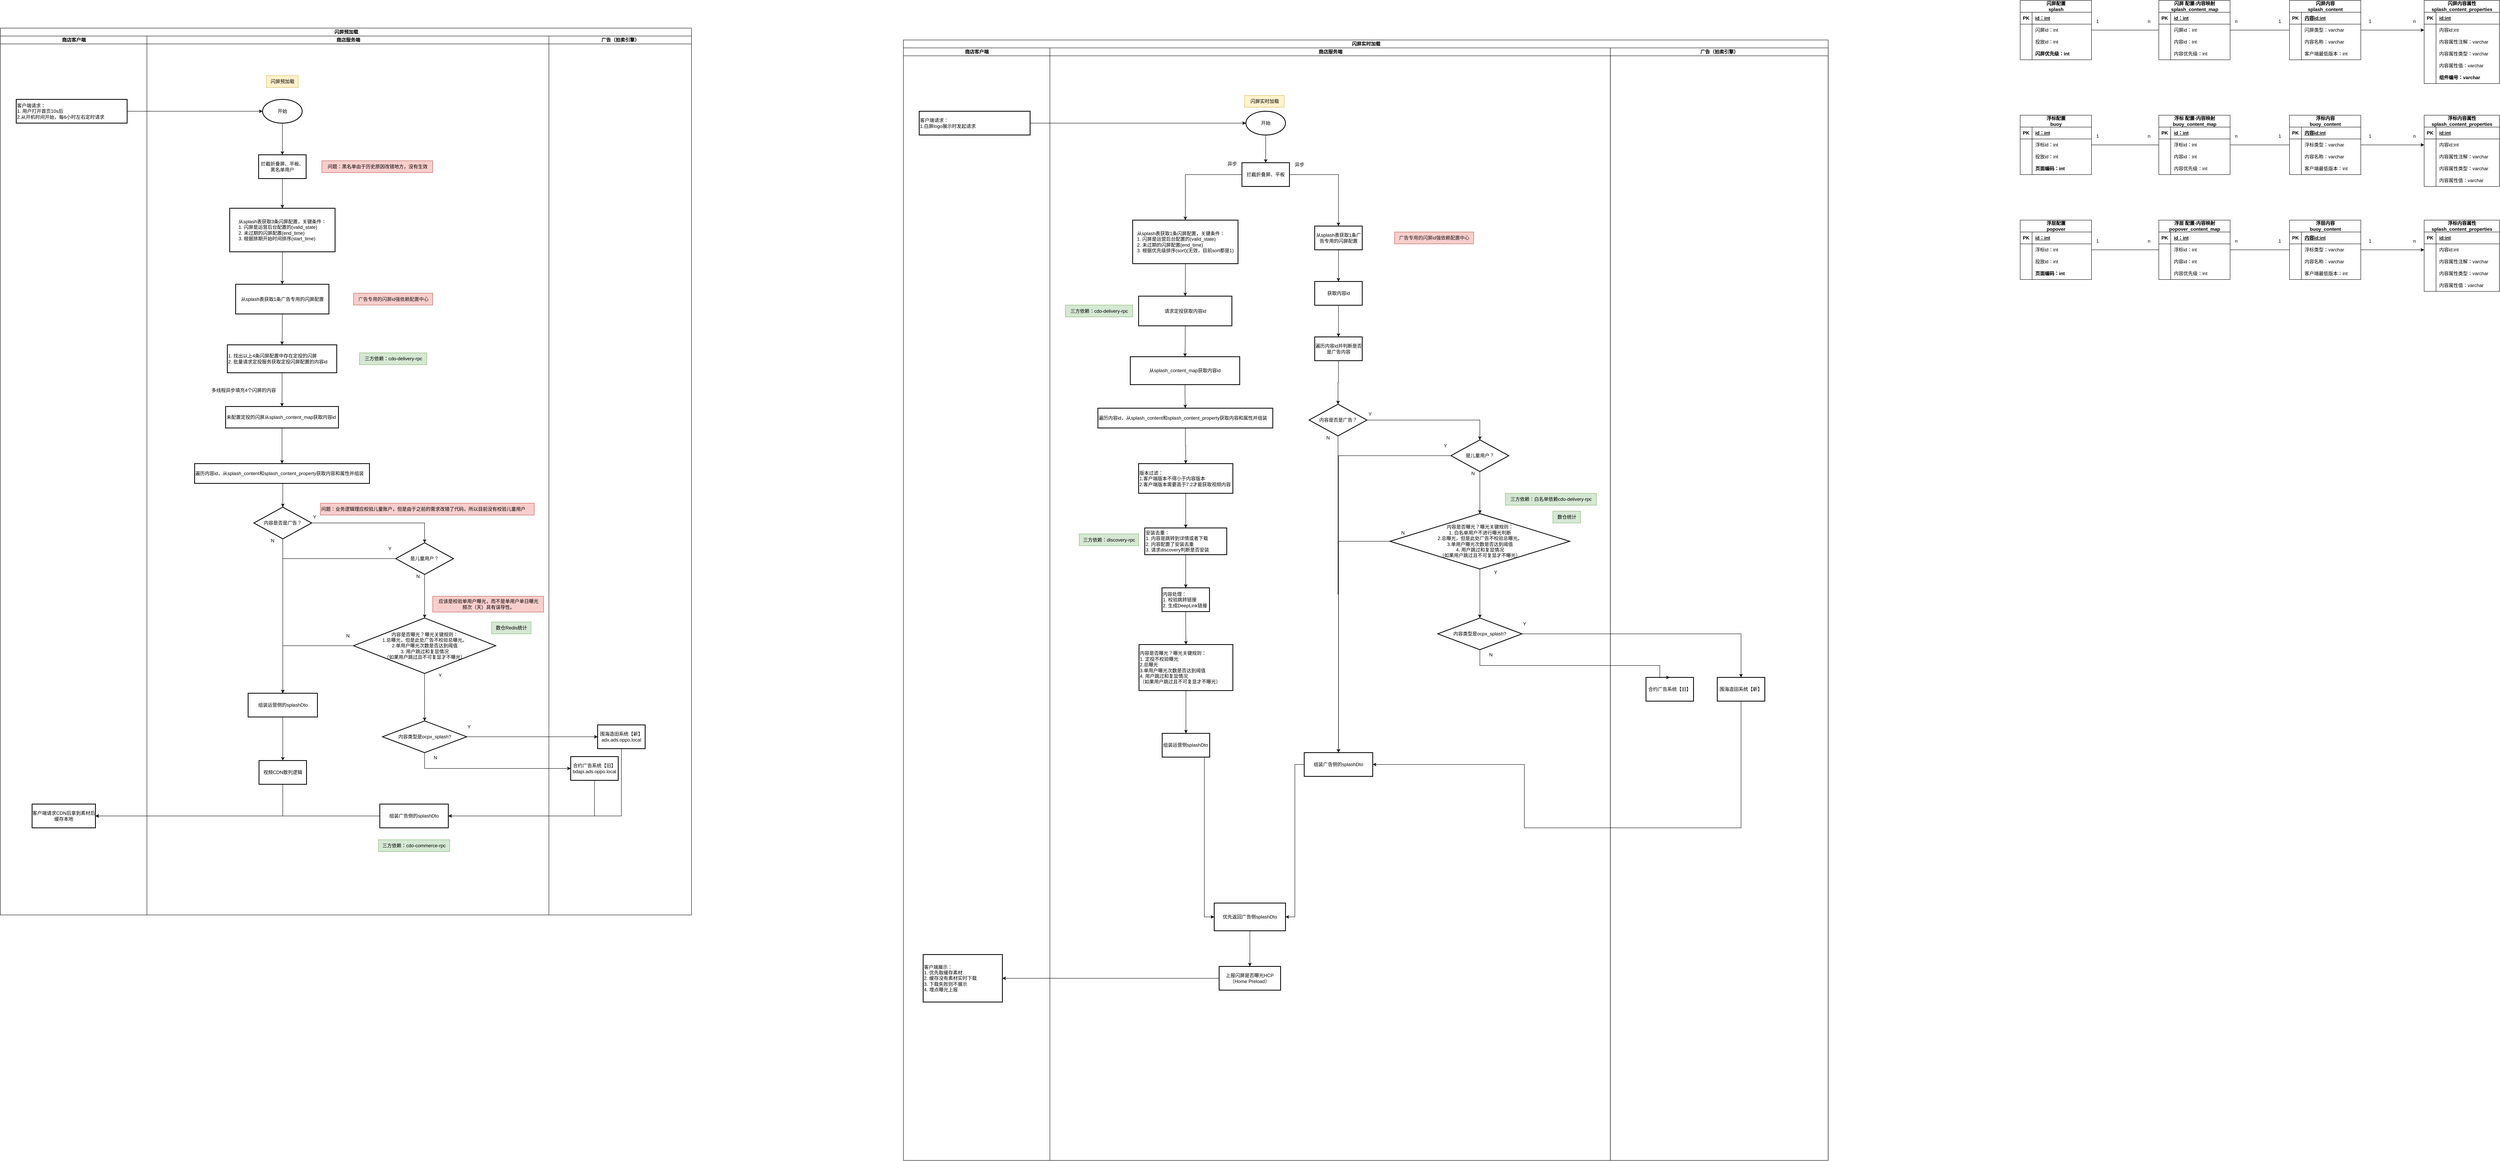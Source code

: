 <mxfile version="23.1.1" type="github">
  <diagram name="第 1 页" id="bnFz2s8V-IMa5PUOaGIh">
    <mxGraphModel dx="7508" dy="2168" grid="1" gridSize="10" guides="1" tooltips="1" connect="1" arrows="1" fold="1" page="1" pageScale="1" pageWidth="827" pageHeight="1169" math="0" shadow="0">
      <root>
        <mxCell id="0" />
        <mxCell id="1" parent="0" />
        <mxCell id="_Z0DNaSZjBo9LMDWnHwv-1" style="edgeStyle=orthogonalEdgeStyle;rounded=0;orthogonalLoop=1;jettySize=auto;html=1;entryX=1;entryY=0.5;entryDx=0;entryDy=0;endArrow=none;endFill=0;" parent="1" source="_Z0DNaSZjBo9LMDWnHwv-3" target="_Z0DNaSZjBo9LMDWnHwv-53" edge="1">
          <mxGeometry relative="1" as="geometry" />
        </mxCell>
        <mxCell id="_Z0DNaSZjBo9LMDWnHwv-2" style="edgeStyle=orthogonalEdgeStyle;rounded=0;orthogonalLoop=1;jettySize=auto;html=1;entryX=0;entryY=0.5;entryDx=0;entryDy=0;" parent="1" source="_Z0DNaSZjBo9LMDWnHwv-3" target="_Z0DNaSZjBo9LMDWnHwv-34" edge="1">
          <mxGeometry relative="1" as="geometry" />
        </mxCell>
        <mxCell id="_Z0DNaSZjBo9LMDWnHwv-3" value="闪屏内容&lt;br&gt;splash_content" style="shape=table;startSize=30;container=1;collapsible=1;childLayout=tableLayout;fixedRows=1;rowLines=0;fontStyle=1;align=center;resizeLast=1;html=1;" parent="1" vertex="1">
          <mxGeometry x="2540" y="10" width="180" height="150" as="geometry" />
        </mxCell>
        <mxCell id="_Z0DNaSZjBo9LMDWnHwv-4" value="" style="shape=tableRow;horizontal=0;startSize=0;swimlaneHead=0;swimlaneBody=0;fillColor=none;collapsible=0;dropTarget=0;points=[[0,0.5],[1,0.5]];portConstraint=eastwest;top=0;left=0;right=0;bottom=1;" parent="_Z0DNaSZjBo9LMDWnHwv-3" vertex="1">
          <mxGeometry y="30" width="180" height="30" as="geometry" />
        </mxCell>
        <mxCell id="_Z0DNaSZjBo9LMDWnHwv-5" value="PK" style="shape=partialRectangle;connectable=0;fillColor=none;top=0;left=0;bottom=0;right=0;fontStyle=1;overflow=hidden;whiteSpace=wrap;html=1;" parent="_Z0DNaSZjBo9LMDWnHwv-4" vertex="1">
          <mxGeometry width="30" height="30" as="geometry">
            <mxRectangle width="30" height="30" as="alternateBounds" />
          </mxGeometry>
        </mxCell>
        <mxCell id="_Z0DNaSZjBo9LMDWnHwv-6" value="内容id:int" style="shape=partialRectangle;connectable=0;fillColor=none;top=0;left=0;bottom=0;right=0;align=left;spacingLeft=6;fontStyle=5;overflow=hidden;whiteSpace=wrap;html=1;" parent="_Z0DNaSZjBo9LMDWnHwv-4" vertex="1">
          <mxGeometry x="30" width="150" height="30" as="geometry">
            <mxRectangle width="150" height="30" as="alternateBounds" />
          </mxGeometry>
        </mxCell>
        <mxCell id="_Z0DNaSZjBo9LMDWnHwv-7" value="" style="shape=tableRow;horizontal=0;startSize=0;swimlaneHead=0;swimlaneBody=0;fillColor=none;collapsible=0;dropTarget=0;points=[[0,0.5],[1,0.5]];portConstraint=eastwest;top=0;left=0;right=0;bottom=0;" parent="_Z0DNaSZjBo9LMDWnHwv-3" vertex="1">
          <mxGeometry y="60" width="180" height="30" as="geometry" />
        </mxCell>
        <mxCell id="_Z0DNaSZjBo9LMDWnHwv-8" value="" style="shape=partialRectangle;connectable=0;fillColor=none;top=0;left=0;bottom=0;right=0;editable=1;overflow=hidden;whiteSpace=wrap;html=1;" parent="_Z0DNaSZjBo9LMDWnHwv-7" vertex="1">
          <mxGeometry width="30" height="30" as="geometry">
            <mxRectangle width="30" height="30" as="alternateBounds" />
          </mxGeometry>
        </mxCell>
        <mxCell id="_Z0DNaSZjBo9LMDWnHwv-9" value="闪屏类型：varchar" style="shape=partialRectangle;connectable=0;fillColor=none;top=0;left=0;bottom=0;right=0;align=left;spacingLeft=6;overflow=hidden;whiteSpace=wrap;html=1;" parent="_Z0DNaSZjBo9LMDWnHwv-7" vertex="1">
          <mxGeometry x="30" width="150" height="30" as="geometry">
            <mxRectangle width="150" height="30" as="alternateBounds" />
          </mxGeometry>
        </mxCell>
        <mxCell id="_Z0DNaSZjBo9LMDWnHwv-10" value="" style="shape=tableRow;horizontal=0;startSize=0;swimlaneHead=0;swimlaneBody=0;fillColor=none;collapsible=0;dropTarget=0;points=[[0,0.5],[1,0.5]];portConstraint=eastwest;top=0;left=0;right=0;bottom=0;" parent="_Z0DNaSZjBo9LMDWnHwv-3" vertex="1">
          <mxGeometry y="90" width="180" height="30" as="geometry" />
        </mxCell>
        <mxCell id="_Z0DNaSZjBo9LMDWnHwv-11" value="" style="shape=partialRectangle;connectable=0;fillColor=none;top=0;left=0;bottom=0;right=0;editable=1;overflow=hidden;whiteSpace=wrap;html=1;" parent="_Z0DNaSZjBo9LMDWnHwv-10" vertex="1">
          <mxGeometry width="30" height="30" as="geometry">
            <mxRectangle width="30" height="30" as="alternateBounds" />
          </mxGeometry>
        </mxCell>
        <mxCell id="_Z0DNaSZjBo9LMDWnHwv-12" value="内容名称：varchar" style="shape=partialRectangle;connectable=0;fillColor=none;top=0;left=0;bottom=0;right=0;align=left;spacingLeft=6;overflow=hidden;whiteSpace=wrap;html=1;" parent="_Z0DNaSZjBo9LMDWnHwv-10" vertex="1">
          <mxGeometry x="30" width="150" height="30" as="geometry">
            <mxRectangle width="150" height="30" as="alternateBounds" />
          </mxGeometry>
        </mxCell>
        <mxCell id="_Z0DNaSZjBo9LMDWnHwv-13" value="" style="shape=tableRow;horizontal=0;startSize=0;swimlaneHead=0;swimlaneBody=0;fillColor=none;collapsible=0;dropTarget=0;points=[[0,0.5],[1,0.5]];portConstraint=eastwest;top=0;left=0;right=0;bottom=0;" parent="_Z0DNaSZjBo9LMDWnHwv-3" vertex="1">
          <mxGeometry y="120" width="180" height="30" as="geometry" />
        </mxCell>
        <mxCell id="_Z0DNaSZjBo9LMDWnHwv-14" value="" style="shape=partialRectangle;connectable=0;fillColor=none;top=0;left=0;bottom=0;right=0;editable=1;overflow=hidden;whiteSpace=wrap;html=1;" parent="_Z0DNaSZjBo9LMDWnHwv-13" vertex="1">
          <mxGeometry width="30" height="30" as="geometry">
            <mxRectangle width="30" height="30" as="alternateBounds" />
          </mxGeometry>
        </mxCell>
        <mxCell id="_Z0DNaSZjBo9LMDWnHwv-15" value="客户端最低版本：int" style="shape=partialRectangle;connectable=0;fillColor=none;top=0;left=0;bottom=0;right=0;align=left;spacingLeft=6;overflow=hidden;whiteSpace=wrap;html=1;" parent="_Z0DNaSZjBo9LMDWnHwv-13" vertex="1">
          <mxGeometry x="30" width="150" height="30" as="geometry">
            <mxRectangle width="150" height="30" as="alternateBounds" />
          </mxGeometry>
        </mxCell>
        <mxCell id="_Z0DNaSZjBo9LMDWnHwv-16" style="edgeStyle=orthogonalEdgeStyle;rounded=0;orthogonalLoop=1;jettySize=auto;html=1;entryX=0;entryY=0.5;entryDx=0;entryDy=0;endArrow=none;endFill=0;" parent="1" source="_Z0DNaSZjBo9LMDWnHwv-17" target="_Z0DNaSZjBo9LMDWnHwv-53" edge="1">
          <mxGeometry relative="1" as="geometry" />
        </mxCell>
        <mxCell id="_Z0DNaSZjBo9LMDWnHwv-17" value="闪屏配置&lt;br&gt;splash" style="shape=table;startSize=30;container=1;collapsible=1;childLayout=tableLayout;fixedRows=1;rowLines=0;fontStyle=1;align=center;resizeLast=1;html=1;" parent="1" vertex="1">
          <mxGeometry x="1860" y="10" width="180" height="150" as="geometry" />
        </mxCell>
        <mxCell id="_Z0DNaSZjBo9LMDWnHwv-18" value="" style="shape=tableRow;horizontal=0;startSize=0;swimlaneHead=0;swimlaneBody=0;fillColor=none;collapsible=0;dropTarget=0;points=[[0,0.5],[1,0.5]];portConstraint=eastwest;top=0;left=0;right=0;bottom=1;" parent="_Z0DNaSZjBo9LMDWnHwv-17" vertex="1">
          <mxGeometry y="30" width="180" height="30" as="geometry" />
        </mxCell>
        <mxCell id="_Z0DNaSZjBo9LMDWnHwv-19" value="PK" style="shape=partialRectangle;connectable=0;fillColor=none;top=0;left=0;bottom=0;right=0;fontStyle=1;overflow=hidden;whiteSpace=wrap;html=1;" parent="_Z0DNaSZjBo9LMDWnHwv-18" vertex="1">
          <mxGeometry width="30" height="30" as="geometry">
            <mxRectangle width="30" height="30" as="alternateBounds" />
          </mxGeometry>
        </mxCell>
        <mxCell id="_Z0DNaSZjBo9LMDWnHwv-20" value="id：int" style="shape=partialRectangle;connectable=0;fillColor=none;top=0;left=0;bottom=0;right=0;align=left;spacingLeft=6;fontStyle=5;overflow=hidden;whiteSpace=wrap;html=1;" parent="_Z0DNaSZjBo9LMDWnHwv-18" vertex="1">
          <mxGeometry x="30" width="150" height="30" as="geometry">
            <mxRectangle width="150" height="30" as="alternateBounds" />
          </mxGeometry>
        </mxCell>
        <mxCell id="_Z0DNaSZjBo9LMDWnHwv-21" value="" style="shape=tableRow;horizontal=0;startSize=0;swimlaneHead=0;swimlaneBody=0;fillColor=none;collapsible=0;dropTarget=0;points=[[0,0.5],[1,0.5]];portConstraint=eastwest;top=0;left=0;right=0;bottom=0;" parent="_Z0DNaSZjBo9LMDWnHwv-17" vertex="1">
          <mxGeometry y="60" width="180" height="30" as="geometry" />
        </mxCell>
        <mxCell id="_Z0DNaSZjBo9LMDWnHwv-22" value="" style="shape=partialRectangle;connectable=0;fillColor=none;top=0;left=0;bottom=0;right=0;editable=1;overflow=hidden;whiteSpace=wrap;html=1;" parent="_Z0DNaSZjBo9LMDWnHwv-21" vertex="1">
          <mxGeometry width="30" height="30" as="geometry">
            <mxRectangle width="30" height="30" as="alternateBounds" />
          </mxGeometry>
        </mxCell>
        <mxCell id="_Z0DNaSZjBo9LMDWnHwv-23" value="闪屏id：int" style="shape=partialRectangle;connectable=0;fillColor=none;top=0;left=0;bottom=0;right=0;align=left;spacingLeft=6;overflow=hidden;whiteSpace=wrap;html=1;" parent="_Z0DNaSZjBo9LMDWnHwv-21" vertex="1">
          <mxGeometry x="30" width="150" height="30" as="geometry">
            <mxRectangle width="150" height="30" as="alternateBounds" />
          </mxGeometry>
        </mxCell>
        <mxCell id="_Z0DNaSZjBo9LMDWnHwv-24" value="" style="shape=tableRow;horizontal=0;startSize=0;swimlaneHead=0;swimlaneBody=0;fillColor=none;collapsible=0;dropTarget=0;points=[[0,0.5],[1,0.5]];portConstraint=eastwest;top=0;left=0;right=0;bottom=0;" parent="_Z0DNaSZjBo9LMDWnHwv-17" vertex="1">
          <mxGeometry y="90" width="180" height="30" as="geometry" />
        </mxCell>
        <mxCell id="_Z0DNaSZjBo9LMDWnHwv-25" value="" style="shape=partialRectangle;connectable=0;fillColor=none;top=0;left=0;bottom=0;right=0;editable=1;overflow=hidden;whiteSpace=wrap;html=1;" parent="_Z0DNaSZjBo9LMDWnHwv-24" vertex="1">
          <mxGeometry width="30" height="30" as="geometry">
            <mxRectangle width="30" height="30" as="alternateBounds" />
          </mxGeometry>
        </mxCell>
        <mxCell id="_Z0DNaSZjBo9LMDWnHwv-26" value="投放id：int" style="shape=partialRectangle;connectable=0;fillColor=none;top=0;left=0;bottom=0;right=0;align=left;spacingLeft=6;overflow=hidden;whiteSpace=wrap;html=1;" parent="_Z0DNaSZjBo9LMDWnHwv-24" vertex="1">
          <mxGeometry x="30" width="150" height="30" as="geometry">
            <mxRectangle width="150" height="30" as="alternateBounds" />
          </mxGeometry>
        </mxCell>
        <mxCell id="_Z0DNaSZjBo9LMDWnHwv-27" value="" style="shape=tableRow;horizontal=0;startSize=0;swimlaneHead=0;swimlaneBody=0;fillColor=none;collapsible=0;dropTarget=0;points=[[0,0.5],[1,0.5]];portConstraint=eastwest;top=0;left=0;right=0;bottom=0;" parent="_Z0DNaSZjBo9LMDWnHwv-17" vertex="1">
          <mxGeometry y="120" width="180" height="30" as="geometry" />
        </mxCell>
        <mxCell id="_Z0DNaSZjBo9LMDWnHwv-28" value="" style="shape=partialRectangle;connectable=0;fillColor=none;top=0;left=0;bottom=0;right=0;editable=1;overflow=hidden;whiteSpace=wrap;html=1;" parent="_Z0DNaSZjBo9LMDWnHwv-27" vertex="1">
          <mxGeometry width="30" height="30" as="geometry">
            <mxRectangle width="30" height="30" as="alternateBounds" />
          </mxGeometry>
        </mxCell>
        <mxCell id="_Z0DNaSZjBo9LMDWnHwv-29" value="&lt;b&gt;闪屏优先级：int&lt;/b&gt;" style="shape=partialRectangle;connectable=0;fillColor=none;top=0;left=0;bottom=0;right=0;align=left;spacingLeft=6;overflow=hidden;whiteSpace=wrap;html=1;" parent="_Z0DNaSZjBo9LMDWnHwv-27" vertex="1">
          <mxGeometry x="30" width="150" height="30" as="geometry">
            <mxRectangle width="150" height="30" as="alternateBounds" />
          </mxGeometry>
        </mxCell>
        <mxCell id="_Z0DNaSZjBo9LMDWnHwv-30" value="闪屏内容属性&lt;br&gt;splash_content_properties" style="shape=table;startSize=30;container=1;collapsible=1;childLayout=tableLayout;fixedRows=1;rowLines=0;fontStyle=1;align=center;resizeLast=1;html=1;" parent="1" vertex="1">
          <mxGeometry x="2880" y="10" width="190" height="210" as="geometry" />
        </mxCell>
        <mxCell id="_Z0DNaSZjBo9LMDWnHwv-31" value="" style="shape=tableRow;horizontal=0;startSize=0;swimlaneHead=0;swimlaneBody=0;fillColor=none;collapsible=0;dropTarget=0;points=[[0,0.5],[1,0.5]];portConstraint=eastwest;top=0;left=0;right=0;bottom=1;" parent="_Z0DNaSZjBo9LMDWnHwv-30" vertex="1">
          <mxGeometry y="30" width="190" height="30" as="geometry" />
        </mxCell>
        <mxCell id="_Z0DNaSZjBo9LMDWnHwv-32" value="PK" style="shape=partialRectangle;connectable=0;fillColor=none;top=0;left=0;bottom=0;right=0;fontStyle=1;overflow=hidden;whiteSpace=wrap;html=1;" parent="_Z0DNaSZjBo9LMDWnHwv-31" vertex="1">
          <mxGeometry width="30" height="30" as="geometry">
            <mxRectangle width="30" height="30" as="alternateBounds" />
          </mxGeometry>
        </mxCell>
        <mxCell id="_Z0DNaSZjBo9LMDWnHwv-33" value="id:int" style="shape=partialRectangle;connectable=0;fillColor=none;top=0;left=0;bottom=0;right=0;align=left;spacingLeft=6;fontStyle=5;overflow=hidden;whiteSpace=wrap;html=1;" parent="_Z0DNaSZjBo9LMDWnHwv-31" vertex="1">
          <mxGeometry x="30" width="160" height="30" as="geometry">
            <mxRectangle width="160" height="30" as="alternateBounds" />
          </mxGeometry>
        </mxCell>
        <mxCell id="_Z0DNaSZjBo9LMDWnHwv-34" value="" style="shape=tableRow;horizontal=0;startSize=0;swimlaneHead=0;swimlaneBody=0;fillColor=none;collapsible=0;dropTarget=0;points=[[0,0.5],[1,0.5]];portConstraint=eastwest;top=0;left=0;right=0;bottom=0;" parent="_Z0DNaSZjBo9LMDWnHwv-30" vertex="1">
          <mxGeometry y="60" width="190" height="30" as="geometry" />
        </mxCell>
        <mxCell id="_Z0DNaSZjBo9LMDWnHwv-35" value="" style="shape=partialRectangle;connectable=0;fillColor=none;top=0;left=0;bottom=0;right=0;editable=1;overflow=hidden;whiteSpace=wrap;html=1;" parent="_Z0DNaSZjBo9LMDWnHwv-34" vertex="1">
          <mxGeometry width="30" height="30" as="geometry">
            <mxRectangle width="30" height="30" as="alternateBounds" />
          </mxGeometry>
        </mxCell>
        <mxCell id="_Z0DNaSZjBo9LMDWnHwv-36" value="内容id:int" style="shape=partialRectangle;connectable=0;fillColor=none;top=0;left=0;bottom=0;right=0;align=left;spacingLeft=6;overflow=hidden;whiteSpace=wrap;html=1;" parent="_Z0DNaSZjBo9LMDWnHwv-34" vertex="1">
          <mxGeometry x="30" width="160" height="30" as="geometry">
            <mxRectangle width="160" height="30" as="alternateBounds" />
          </mxGeometry>
        </mxCell>
        <mxCell id="_Z0DNaSZjBo9LMDWnHwv-37" value="" style="shape=tableRow;horizontal=0;startSize=0;swimlaneHead=0;swimlaneBody=0;fillColor=none;collapsible=0;dropTarget=0;points=[[0,0.5],[1,0.5]];portConstraint=eastwest;top=0;left=0;right=0;bottom=0;" parent="_Z0DNaSZjBo9LMDWnHwv-30" vertex="1">
          <mxGeometry y="90" width="190" height="30" as="geometry" />
        </mxCell>
        <mxCell id="_Z0DNaSZjBo9LMDWnHwv-38" value="" style="shape=partialRectangle;connectable=0;fillColor=none;top=0;left=0;bottom=0;right=0;editable=1;overflow=hidden;whiteSpace=wrap;html=1;" parent="_Z0DNaSZjBo9LMDWnHwv-37" vertex="1">
          <mxGeometry width="30" height="30" as="geometry">
            <mxRectangle width="30" height="30" as="alternateBounds" />
          </mxGeometry>
        </mxCell>
        <mxCell id="_Z0DNaSZjBo9LMDWnHwv-39" value="内容属性注解：varchar" style="shape=partialRectangle;connectable=0;fillColor=none;top=0;left=0;bottom=0;right=0;align=left;spacingLeft=6;overflow=hidden;whiteSpace=wrap;html=1;" parent="_Z0DNaSZjBo9LMDWnHwv-37" vertex="1">
          <mxGeometry x="30" width="160" height="30" as="geometry">
            <mxRectangle width="160" height="30" as="alternateBounds" />
          </mxGeometry>
        </mxCell>
        <mxCell id="_Z0DNaSZjBo9LMDWnHwv-40" value="" style="shape=tableRow;horizontal=0;startSize=0;swimlaneHead=0;swimlaneBody=0;fillColor=none;collapsible=0;dropTarget=0;points=[[0,0.5],[1,0.5]];portConstraint=eastwest;top=0;left=0;right=0;bottom=0;" parent="_Z0DNaSZjBo9LMDWnHwv-30" vertex="1">
          <mxGeometry y="120" width="190" height="30" as="geometry" />
        </mxCell>
        <mxCell id="_Z0DNaSZjBo9LMDWnHwv-41" value="" style="shape=partialRectangle;connectable=0;fillColor=none;top=0;left=0;bottom=0;right=0;editable=1;overflow=hidden;whiteSpace=wrap;html=1;" parent="_Z0DNaSZjBo9LMDWnHwv-40" vertex="1">
          <mxGeometry width="30" height="30" as="geometry">
            <mxRectangle width="30" height="30" as="alternateBounds" />
          </mxGeometry>
        </mxCell>
        <mxCell id="_Z0DNaSZjBo9LMDWnHwv-42" value="内容属性类型：varchar" style="shape=partialRectangle;connectable=0;fillColor=none;top=0;left=0;bottom=0;right=0;align=left;spacingLeft=6;overflow=hidden;whiteSpace=wrap;html=1;" parent="_Z0DNaSZjBo9LMDWnHwv-40" vertex="1">
          <mxGeometry x="30" width="160" height="30" as="geometry">
            <mxRectangle width="160" height="30" as="alternateBounds" />
          </mxGeometry>
        </mxCell>
        <mxCell id="_Z0DNaSZjBo9LMDWnHwv-43" style="shape=tableRow;horizontal=0;startSize=0;swimlaneHead=0;swimlaneBody=0;fillColor=none;collapsible=0;dropTarget=0;points=[[0,0.5],[1,0.5]];portConstraint=eastwest;top=0;left=0;right=0;bottom=0;" parent="_Z0DNaSZjBo9LMDWnHwv-30" vertex="1">
          <mxGeometry y="150" width="190" height="30" as="geometry" />
        </mxCell>
        <mxCell id="_Z0DNaSZjBo9LMDWnHwv-44" style="shape=partialRectangle;connectable=0;fillColor=none;top=0;left=0;bottom=0;right=0;editable=1;overflow=hidden;whiteSpace=wrap;html=1;" parent="_Z0DNaSZjBo9LMDWnHwv-43" vertex="1">
          <mxGeometry width="30" height="30" as="geometry">
            <mxRectangle width="30" height="30" as="alternateBounds" />
          </mxGeometry>
        </mxCell>
        <mxCell id="_Z0DNaSZjBo9LMDWnHwv-45" style="shape=partialRectangle;connectable=0;fillColor=none;top=0;left=0;bottom=0;right=0;align=left;spacingLeft=6;overflow=hidden;whiteSpace=wrap;html=1;" parent="_Z0DNaSZjBo9LMDWnHwv-43" vertex="1">
          <mxGeometry x="30" width="160" height="30" as="geometry">
            <mxRectangle width="160" height="30" as="alternateBounds" />
          </mxGeometry>
        </mxCell>
        <mxCell id="_Z0DNaSZjBo9LMDWnHwv-46" style="shape=tableRow;horizontal=0;startSize=0;swimlaneHead=0;swimlaneBody=0;fillColor=none;collapsible=0;dropTarget=0;points=[[0,0.5],[1,0.5]];portConstraint=eastwest;top=0;left=0;right=0;bottom=0;" parent="_Z0DNaSZjBo9LMDWnHwv-30" vertex="1">
          <mxGeometry y="180" width="190" height="30" as="geometry" />
        </mxCell>
        <mxCell id="_Z0DNaSZjBo9LMDWnHwv-47" style="shape=partialRectangle;connectable=0;fillColor=none;top=0;left=0;bottom=0;right=0;editable=1;overflow=hidden;whiteSpace=wrap;html=1;" parent="_Z0DNaSZjBo9LMDWnHwv-46" vertex="1">
          <mxGeometry width="30" height="30" as="geometry">
            <mxRectangle width="30" height="30" as="alternateBounds" />
          </mxGeometry>
        </mxCell>
        <mxCell id="_Z0DNaSZjBo9LMDWnHwv-48" value="&lt;b&gt;组件编号：varchar&lt;/b&gt;" style="shape=partialRectangle;connectable=0;fillColor=none;top=0;left=0;bottom=0;right=0;align=left;spacingLeft=6;overflow=hidden;whiteSpace=wrap;html=1;" parent="_Z0DNaSZjBo9LMDWnHwv-46" vertex="1">
          <mxGeometry x="30" width="160" height="30" as="geometry">
            <mxRectangle width="160" height="30" as="alternateBounds" />
          </mxGeometry>
        </mxCell>
        <mxCell id="_Z0DNaSZjBo9LMDWnHwv-49" value="闪屏 配置-内容映射&lt;br&gt;splash_content_map" style="shape=table;startSize=30;container=1;collapsible=1;childLayout=tableLayout;fixedRows=1;rowLines=0;fontStyle=1;align=center;resizeLast=1;html=1;" parent="1" vertex="1">
          <mxGeometry x="2210" y="10" width="180" height="150" as="geometry" />
        </mxCell>
        <mxCell id="_Z0DNaSZjBo9LMDWnHwv-50" value="" style="shape=tableRow;horizontal=0;startSize=0;swimlaneHead=0;swimlaneBody=0;fillColor=none;collapsible=0;dropTarget=0;points=[[0,0.5],[1,0.5]];portConstraint=eastwest;top=0;left=0;right=0;bottom=1;" parent="_Z0DNaSZjBo9LMDWnHwv-49" vertex="1">
          <mxGeometry y="30" width="180" height="30" as="geometry" />
        </mxCell>
        <mxCell id="_Z0DNaSZjBo9LMDWnHwv-51" value="PK" style="shape=partialRectangle;connectable=0;fillColor=none;top=0;left=0;bottom=0;right=0;fontStyle=1;overflow=hidden;whiteSpace=wrap;html=1;" parent="_Z0DNaSZjBo9LMDWnHwv-50" vertex="1">
          <mxGeometry width="30" height="30" as="geometry">
            <mxRectangle width="30" height="30" as="alternateBounds" />
          </mxGeometry>
        </mxCell>
        <mxCell id="_Z0DNaSZjBo9LMDWnHwv-52" value="id：int" style="shape=partialRectangle;connectable=0;fillColor=none;top=0;left=0;bottom=0;right=0;align=left;spacingLeft=6;fontStyle=5;overflow=hidden;whiteSpace=wrap;html=1;" parent="_Z0DNaSZjBo9LMDWnHwv-50" vertex="1">
          <mxGeometry x="30" width="150" height="30" as="geometry">
            <mxRectangle width="150" height="30" as="alternateBounds" />
          </mxGeometry>
        </mxCell>
        <mxCell id="_Z0DNaSZjBo9LMDWnHwv-53" value="" style="shape=tableRow;horizontal=0;startSize=0;swimlaneHead=0;swimlaneBody=0;fillColor=none;collapsible=0;dropTarget=0;points=[[0,0.5],[1,0.5]];portConstraint=eastwest;top=0;left=0;right=0;bottom=0;" parent="_Z0DNaSZjBo9LMDWnHwv-49" vertex="1">
          <mxGeometry y="60" width="180" height="30" as="geometry" />
        </mxCell>
        <mxCell id="_Z0DNaSZjBo9LMDWnHwv-54" value="" style="shape=partialRectangle;connectable=0;fillColor=none;top=0;left=0;bottom=0;right=0;editable=1;overflow=hidden;whiteSpace=wrap;html=1;" parent="_Z0DNaSZjBo9LMDWnHwv-53" vertex="1">
          <mxGeometry width="30" height="30" as="geometry">
            <mxRectangle width="30" height="30" as="alternateBounds" />
          </mxGeometry>
        </mxCell>
        <mxCell id="_Z0DNaSZjBo9LMDWnHwv-55" value="闪屏id：int" style="shape=partialRectangle;connectable=0;fillColor=none;top=0;left=0;bottom=0;right=0;align=left;spacingLeft=6;overflow=hidden;whiteSpace=wrap;html=1;" parent="_Z0DNaSZjBo9LMDWnHwv-53" vertex="1">
          <mxGeometry x="30" width="150" height="30" as="geometry">
            <mxRectangle width="150" height="30" as="alternateBounds" />
          </mxGeometry>
        </mxCell>
        <mxCell id="_Z0DNaSZjBo9LMDWnHwv-56" value="" style="shape=tableRow;horizontal=0;startSize=0;swimlaneHead=0;swimlaneBody=0;fillColor=none;collapsible=0;dropTarget=0;points=[[0,0.5],[1,0.5]];portConstraint=eastwest;top=0;left=0;right=0;bottom=0;" parent="_Z0DNaSZjBo9LMDWnHwv-49" vertex="1">
          <mxGeometry y="90" width="180" height="30" as="geometry" />
        </mxCell>
        <mxCell id="_Z0DNaSZjBo9LMDWnHwv-57" value="" style="shape=partialRectangle;connectable=0;fillColor=none;top=0;left=0;bottom=0;right=0;editable=1;overflow=hidden;whiteSpace=wrap;html=1;" parent="_Z0DNaSZjBo9LMDWnHwv-56" vertex="1">
          <mxGeometry width="30" height="30" as="geometry">
            <mxRectangle width="30" height="30" as="alternateBounds" />
          </mxGeometry>
        </mxCell>
        <mxCell id="_Z0DNaSZjBo9LMDWnHwv-58" value="内容id：int" style="shape=partialRectangle;connectable=0;fillColor=none;top=0;left=0;bottom=0;right=0;align=left;spacingLeft=6;overflow=hidden;whiteSpace=wrap;html=1;" parent="_Z0DNaSZjBo9LMDWnHwv-56" vertex="1">
          <mxGeometry x="30" width="150" height="30" as="geometry">
            <mxRectangle width="150" height="30" as="alternateBounds" />
          </mxGeometry>
        </mxCell>
        <mxCell id="_Z0DNaSZjBo9LMDWnHwv-59" value="" style="shape=tableRow;horizontal=0;startSize=0;swimlaneHead=0;swimlaneBody=0;fillColor=none;collapsible=0;dropTarget=0;points=[[0,0.5],[1,0.5]];portConstraint=eastwest;top=0;left=0;right=0;bottom=0;" parent="_Z0DNaSZjBo9LMDWnHwv-49" vertex="1">
          <mxGeometry y="120" width="180" height="30" as="geometry" />
        </mxCell>
        <mxCell id="_Z0DNaSZjBo9LMDWnHwv-60" value="" style="shape=partialRectangle;connectable=0;fillColor=none;top=0;left=0;bottom=0;right=0;editable=1;overflow=hidden;whiteSpace=wrap;html=1;" parent="_Z0DNaSZjBo9LMDWnHwv-59" vertex="1">
          <mxGeometry width="30" height="30" as="geometry">
            <mxRectangle width="30" height="30" as="alternateBounds" />
          </mxGeometry>
        </mxCell>
        <mxCell id="_Z0DNaSZjBo9LMDWnHwv-61" value="内容优先级：int" style="shape=partialRectangle;connectable=0;fillColor=none;top=0;left=0;bottom=0;right=0;align=left;spacingLeft=6;overflow=hidden;whiteSpace=wrap;html=1;" parent="_Z0DNaSZjBo9LMDWnHwv-59" vertex="1">
          <mxGeometry x="30" width="150" height="30" as="geometry">
            <mxRectangle width="150" height="30" as="alternateBounds" />
          </mxGeometry>
        </mxCell>
        <mxCell id="_Z0DNaSZjBo9LMDWnHwv-62" value="1" style="text;html=1;align=center;verticalAlign=middle;resizable=0;points=[];autosize=1;strokeColor=none;fillColor=none;" parent="1" vertex="1">
          <mxGeometry x="2040" y="48" width="30" height="30" as="geometry" />
        </mxCell>
        <mxCell id="_Z0DNaSZjBo9LMDWnHwv-63" value="n" style="text;html=1;align=center;verticalAlign=middle;resizable=0;points=[];autosize=1;strokeColor=none;fillColor=none;" parent="1" vertex="1">
          <mxGeometry x="2170" y="48" width="30" height="30" as="geometry" />
        </mxCell>
        <mxCell id="_Z0DNaSZjBo9LMDWnHwv-64" value="1" style="text;html=1;align=center;verticalAlign=middle;resizable=0;points=[];autosize=1;strokeColor=none;fillColor=none;" parent="1" vertex="1">
          <mxGeometry x="2500" y="48" width="30" height="30" as="geometry" />
        </mxCell>
        <mxCell id="_Z0DNaSZjBo9LMDWnHwv-65" value="n" style="text;html=1;align=center;verticalAlign=middle;resizable=0;points=[];autosize=1;strokeColor=none;fillColor=none;" parent="1" vertex="1">
          <mxGeometry x="2390" y="48" width="30" height="30" as="geometry" />
        </mxCell>
        <mxCell id="_Z0DNaSZjBo9LMDWnHwv-66" value="" style="shape=tableRow;horizontal=0;startSize=0;swimlaneHead=0;swimlaneBody=0;fillColor=none;collapsible=0;dropTarget=0;points=[[0,0.5],[1,0.5]];portConstraint=eastwest;top=0;left=0;right=0;bottom=0;" parent="1" vertex="1">
          <mxGeometry x="2880" y="160" width="190" height="30" as="geometry" />
        </mxCell>
        <mxCell id="_Z0DNaSZjBo9LMDWnHwv-67" value="" style="shape=partialRectangle;connectable=0;fillColor=none;top=0;left=0;bottom=0;right=0;editable=1;overflow=hidden;whiteSpace=wrap;html=1;" parent="_Z0DNaSZjBo9LMDWnHwv-66" vertex="1">
          <mxGeometry width="30" height="30" as="geometry">
            <mxRectangle width="30" height="30" as="alternateBounds" />
          </mxGeometry>
        </mxCell>
        <mxCell id="_Z0DNaSZjBo9LMDWnHwv-68" value="内容属性值：varchar" style="shape=partialRectangle;connectable=0;fillColor=none;top=0;left=0;bottom=0;right=0;align=left;spacingLeft=6;overflow=hidden;whiteSpace=wrap;html=1;" parent="_Z0DNaSZjBo9LMDWnHwv-66" vertex="1">
          <mxGeometry x="30" width="160" height="30" as="geometry">
            <mxRectangle width="160" height="30" as="alternateBounds" />
          </mxGeometry>
        </mxCell>
        <mxCell id="_Z0DNaSZjBo9LMDWnHwv-69" value="n" style="text;html=1;align=center;verticalAlign=middle;resizable=0;points=[];autosize=1;strokeColor=none;fillColor=none;" parent="1" vertex="1">
          <mxGeometry x="2840" y="48" width="30" height="30" as="geometry" />
        </mxCell>
        <mxCell id="_Z0DNaSZjBo9LMDWnHwv-70" value="1" style="text;html=1;align=center;verticalAlign=middle;resizable=0;points=[];autosize=1;strokeColor=none;fillColor=none;" parent="1" vertex="1">
          <mxGeometry x="2728" y="48" width="30" height="30" as="geometry" />
        </mxCell>
        <mxCell id="_Z0DNaSZjBo9LMDWnHwv-71" style="edgeStyle=orthogonalEdgeStyle;rounded=0;orthogonalLoop=1;jettySize=auto;html=1;entryX=1;entryY=0.5;entryDx=0;entryDy=0;endArrow=none;endFill=0;" parent="1" source="_Z0DNaSZjBo9LMDWnHwv-73" target="_Z0DNaSZjBo9LMDWnHwv-120" edge="1">
          <mxGeometry relative="1" as="geometry" />
        </mxCell>
        <mxCell id="_Z0DNaSZjBo9LMDWnHwv-72" style="edgeStyle=orthogonalEdgeStyle;rounded=0;orthogonalLoop=1;jettySize=auto;html=1;entryX=0;entryY=0.5;entryDx=0;entryDy=0;" parent="1" source="_Z0DNaSZjBo9LMDWnHwv-73" target="_Z0DNaSZjBo9LMDWnHwv-104" edge="1">
          <mxGeometry relative="1" as="geometry" />
        </mxCell>
        <mxCell id="_Z0DNaSZjBo9LMDWnHwv-73" value="浮标内容&lt;br&gt;buoy_content" style="shape=table;startSize=30;container=1;collapsible=1;childLayout=tableLayout;fixedRows=1;rowLines=0;fontStyle=1;align=center;resizeLast=1;html=1;" parent="1" vertex="1">
          <mxGeometry x="2540" y="300" width="180" height="150" as="geometry" />
        </mxCell>
        <mxCell id="_Z0DNaSZjBo9LMDWnHwv-74" value="" style="shape=tableRow;horizontal=0;startSize=0;swimlaneHead=0;swimlaneBody=0;fillColor=none;collapsible=0;dropTarget=0;points=[[0,0.5],[1,0.5]];portConstraint=eastwest;top=0;left=0;right=0;bottom=1;" parent="_Z0DNaSZjBo9LMDWnHwv-73" vertex="1">
          <mxGeometry y="30" width="180" height="30" as="geometry" />
        </mxCell>
        <mxCell id="_Z0DNaSZjBo9LMDWnHwv-75" value="PK" style="shape=partialRectangle;connectable=0;fillColor=none;top=0;left=0;bottom=0;right=0;fontStyle=1;overflow=hidden;whiteSpace=wrap;html=1;" parent="_Z0DNaSZjBo9LMDWnHwv-74" vertex="1">
          <mxGeometry width="30" height="30" as="geometry">
            <mxRectangle width="30" height="30" as="alternateBounds" />
          </mxGeometry>
        </mxCell>
        <mxCell id="_Z0DNaSZjBo9LMDWnHwv-76" value="内容id:int" style="shape=partialRectangle;connectable=0;fillColor=none;top=0;left=0;bottom=0;right=0;align=left;spacingLeft=6;fontStyle=5;overflow=hidden;whiteSpace=wrap;html=1;" parent="_Z0DNaSZjBo9LMDWnHwv-74" vertex="1">
          <mxGeometry x="30" width="150" height="30" as="geometry">
            <mxRectangle width="150" height="30" as="alternateBounds" />
          </mxGeometry>
        </mxCell>
        <mxCell id="_Z0DNaSZjBo9LMDWnHwv-77" value="" style="shape=tableRow;horizontal=0;startSize=0;swimlaneHead=0;swimlaneBody=0;fillColor=none;collapsible=0;dropTarget=0;points=[[0,0.5],[1,0.5]];portConstraint=eastwest;top=0;left=0;right=0;bottom=0;" parent="_Z0DNaSZjBo9LMDWnHwv-73" vertex="1">
          <mxGeometry y="60" width="180" height="30" as="geometry" />
        </mxCell>
        <mxCell id="_Z0DNaSZjBo9LMDWnHwv-78" value="" style="shape=partialRectangle;connectable=0;fillColor=none;top=0;left=0;bottom=0;right=0;editable=1;overflow=hidden;whiteSpace=wrap;html=1;" parent="_Z0DNaSZjBo9LMDWnHwv-77" vertex="1">
          <mxGeometry width="30" height="30" as="geometry">
            <mxRectangle width="30" height="30" as="alternateBounds" />
          </mxGeometry>
        </mxCell>
        <mxCell id="_Z0DNaSZjBo9LMDWnHwv-79" value="浮标类型：varchar" style="shape=partialRectangle;connectable=0;fillColor=none;top=0;left=0;bottom=0;right=0;align=left;spacingLeft=6;overflow=hidden;whiteSpace=wrap;html=1;" parent="_Z0DNaSZjBo9LMDWnHwv-77" vertex="1">
          <mxGeometry x="30" width="150" height="30" as="geometry">
            <mxRectangle width="150" height="30" as="alternateBounds" />
          </mxGeometry>
        </mxCell>
        <mxCell id="_Z0DNaSZjBo9LMDWnHwv-80" value="" style="shape=tableRow;horizontal=0;startSize=0;swimlaneHead=0;swimlaneBody=0;fillColor=none;collapsible=0;dropTarget=0;points=[[0,0.5],[1,0.5]];portConstraint=eastwest;top=0;left=0;right=0;bottom=0;" parent="_Z0DNaSZjBo9LMDWnHwv-73" vertex="1">
          <mxGeometry y="90" width="180" height="30" as="geometry" />
        </mxCell>
        <mxCell id="_Z0DNaSZjBo9LMDWnHwv-81" value="" style="shape=partialRectangle;connectable=0;fillColor=none;top=0;left=0;bottom=0;right=0;editable=1;overflow=hidden;whiteSpace=wrap;html=1;" parent="_Z0DNaSZjBo9LMDWnHwv-80" vertex="1">
          <mxGeometry width="30" height="30" as="geometry">
            <mxRectangle width="30" height="30" as="alternateBounds" />
          </mxGeometry>
        </mxCell>
        <mxCell id="_Z0DNaSZjBo9LMDWnHwv-82" value="内容名称：varchar" style="shape=partialRectangle;connectable=0;fillColor=none;top=0;left=0;bottom=0;right=0;align=left;spacingLeft=6;overflow=hidden;whiteSpace=wrap;html=1;" parent="_Z0DNaSZjBo9LMDWnHwv-80" vertex="1">
          <mxGeometry x="30" width="150" height="30" as="geometry">
            <mxRectangle width="150" height="30" as="alternateBounds" />
          </mxGeometry>
        </mxCell>
        <mxCell id="_Z0DNaSZjBo9LMDWnHwv-83" value="" style="shape=tableRow;horizontal=0;startSize=0;swimlaneHead=0;swimlaneBody=0;fillColor=none;collapsible=0;dropTarget=0;points=[[0,0.5],[1,0.5]];portConstraint=eastwest;top=0;left=0;right=0;bottom=0;" parent="_Z0DNaSZjBo9LMDWnHwv-73" vertex="1">
          <mxGeometry y="120" width="180" height="30" as="geometry" />
        </mxCell>
        <mxCell id="_Z0DNaSZjBo9LMDWnHwv-84" value="" style="shape=partialRectangle;connectable=0;fillColor=none;top=0;left=0;bottom=0;right=0;editable=1;overflow=hidden;whiteSpace=wrap;html=1;" parent="_Z0DNaSZjBo9LMDWnHwv-83" vertex="1">
          <mxGeometry width="30" height="30" as="geometry">
            <mxRectangle width="30" height="30" as="alternateBounds" />
          </mxGeometry>
        </mxCell>
        <mxCell id="_Z0DNaSZjBo9LMDWnHwv-85" value="客户端最低版本：int" style="shape=partialRectangle;connectable=0;fillColor=none;top=0;left=0;bottom=0;right=0;align=left;spacingLeft=6;overflow=hidden;whiteSpace=wrap;html=1;" parent="_Z0DNaSZjBo9LMDWnHwv-83" vertex="1">
          <mxGeometry x="30" width="150" height="30" as="geometry">
            <mxRectangle width="150" height="30" as="alternateBounds" />
          </mxGeometry>
        </mxCell>
        <mxCell id="_Z0DNaSZjBo9LMDWnHwv-86" style="edgeStyle=orthogonalEdgeStyle;rounded=0;orthogonalLoop=1;jettySize=auto;html=1;entryX=0;entryY=0.5;entryDx=0;entryDy=0;endArrow=none;endFill=0;" parent="1" source="_Z0DNaSZjBo9LMDWnHwv-87" target="_Z0DNaSZjBo9LMDWnHwv-120" edge="1">
          <mxGeometry relative="1" as="geometry" />
        </mxCell>
        <mxCell id="_Z0DNaSZjBo9LMDWnHwv-87" value="浮标配置&lt;br&gt;buoy" style="shape=table;startSize=30;container=1;collapsible=1;childLayout=tableLayout;fixedRows=1;rowLines=0;fontStyle=1;align=center;resizeLast=1;html=1;" parent="1" vertex="1">
          <mxGeometry x="1860" y="300" width="180" height="150" as="geometry" />
        </mxCell>
        <mxCell id="_Z0DNaSZjBo9LMDWnHwv-88" value="" style="shape=tableRow;horizontal=0;startSize=0;swimlaneHead=0;swimlaneBody=0;fillColor=none;collapsible=0;dropTarget=0;points=[[0,0.5],[1,0.5]];portConstraint=eastwest;top=0;left=0;right=0;bottom=1;" parent="_Z0DNaSZjBo9LMDWnHwv-87" vertex="1">
          <mxGeometry y="30" width="180" height="30" as="geometry" />
        </mxCell>
        <mxCell id="_Z0DNaSZjBo9LMDWnHwv-89" value="PK" style="shape=partialRectangle;connectable=0;fillColor=none;top=0;left=0;bottom=0;right=0;fontStyle=1;overflow=hidden;whiteSpace=wrap;html=1;" parent="_Z0DNaSZjBo9LMDWnHwv-88" vertex="1">
          <mxGeometry width="30" height="30" as="geometry">
            <mxRectangle width="30" height="30" as="alternateBounds" />
          </mxGeometry>
        </mxCell>
        <mxCell id="_Z0DNaSZjBo9LMDWnHwv-90" value="id：int" style="shape=partialRectangle;connectable=0;fillColor=none;top=0;left=0;bottom=0;right=0;align=left;spacingLeft=6;fontStyle=5;overflow=hidden;whiteSpace=wrap;html=1;" parent="_Z0DNaSZjBo9LMDWnHwv-88" vertex="1">
          <mxGeometry x="30" width="150" height="30" as="geometry">
            <mxRectangle width="150" height="30" as="alternateBounds" />
          </mxGeometry>
        </mxCell>
        <mxCell id="_Z0DNaSZjBo9LMDWnHwv-91" value="" style="shape=tableRow;horizontal=0;startSize=0;swimlaneHead=0;swimlaneBody=0;fillColor=none;collapsible=0;dropTarget=0;points=[[0,0.5],[1,0.5]];portConstraint=eastwest;top=0;left=0;right=0;bottom=0;" parent="_Z0DNaSZjBo9LMDWnHwv-87" vertex="1">
          <mxGeometry y="60" width="180" height="30" as="geometry" />
        </mxCell>
        <mxCell id="_Z0DNaSZjBo9LMDWnHwv-92" value="" style="shape=partialRectangle;connectable=0;fillColor=none;top=0;left=0;bottom=0;right=0;editable=1;overflow=hidden;whiteSpace=wrap;html=1;" parent="_Z0DNaSZjBo9LMDWnHwv-91" vertex="1">
          <mxGeometry width="30" height="30" as="geometry">
            <mxRectangle width="30" height="30" as="alternateBounds" />
          </mxGeometry>
        </mxCell>
        <mxCell id="_Z0DNaSZjBo9LMDWnHwv-93" value="浮标id：int" style="shape=partialRectangle;connectable=0;fillColor=none;top=0;left=0;bottom=0;right=0;align=left;spacingLeft=6;overflow=hidden;whiteSpace=wrap;html=1;" parent="_Z0DNaSZjBo9LMDWnHwv-91" vertex="1">
          <mxGeometry x="30" width="150" height="30" as="geometry">
            <mxRectangle width="150" height="30" as="alternateBounds" />
          </mxGeometry>
        </mxCell>
        <mxCell id="_Z0DNaSZjBo9LMDWnHwv-94" value="" style="shape=tableRow;horizontal=0;startSize=0;swimlaneHead=0;swimlaneBody=0;fillColor=none;collapsible=0;dropTarget=0;points=[[0,0.5],[1,0.5]];portConstraint=eastwest;top=0;left=0;right=0;bottom=0;" parent="_Z0DNaSZjBo9LMDWnHwv-87" vertex="1">
          <mxGeometry y="90" width="180" height="30" as="geometry" />
        </mxCell>
        <mxCell id="_Z0DNaSZjBo9LMDWnHwv-95" value="" style="shape=partialRectangle;connectable=0;fillColor=none;top=0;left=0;bottom=0;right=0;editable=1;overflow=hidden;whiteSpace=wrap;html=1;" parent="_Z0DNaSZjBo9LMDWnHwv-94" vertex="1">
          <mxGeometry width="30" height="30" as="geometry">
            <mxRectangle width="30" height="30" as="alternateBounds" />
          </mxGeometry>
        </mxCell>
        <mxCell id="_Z0DNaSZjBo9LMDWnHwv-96" value="投放id：int" style="shape=partialRectangle;connectable=0;fillColor=none;top=0;left=0;bottom=0;right=0;align=left;spacingLeft=6;overflow=hidden;whiteSpace=wrap;html=1;" parent="_Z0DNaSZjBo9LMDWnHwv-94" vertex="1">
          <mxGeometry x="30" width="150" height="30" as="geometry">
            <mxRectangle width="150" height="30" as="alternateBounds" />
          </mxGeometry>
        </mxCell>
        <mxCell id="_Z0DNaSZjBo9LMDWnHwv-97" value="" style="shape=tableRow;horizontal=0;startSize=0;swimlaneHead=0;swimlaneBody=0;fillColor=none;collapsible=0;dropTarget=0;points=[[0,0.5],[1,0.5]];portConstraint=eastwest;top=0;left=0;right=0;bottom=0;" parent="_Z0DNaSZjBo9LMDWnHwv-87" vertex="1">
          <mxGeometry y="120" width="180" height="30" as="geometry" />
        </mxCell>
        <mxCell id="_Z0DNaSZjBo9LMDWnHwv-98" value="" style="shape=partialRectangle;connectable=0;fillColor=none;top=0;left=0;bottom=0;right=0;editable=1;overflow=hidden;whiteSpace=wrap;html=1;" parent="_Z0DNaSZjBo9LMDWnHwv-97" vertex="1">
          <mxGeometry width="30" height="30" as="geometry">
            <mxRectangle width="30" height="30" as="alternateBounds" />
          </mxGeometry>
        </mxCell>
        <mxCell id="_Z0DNaSZjBo9LMDWnHwv-99" value="&lt;b&gt;页面编码：int&lt;/b&gt;" style="shape=partialRectangle;connectable=0;fillColor=none;top=0;left=0;bottom=0;right=0;align=left;spacingLeft=6;overflow=hidden;whiteSpace=wrap;html=1;" parent="_Z0DNaSZjBo9LMDWnHwv-97" vertex="1">
          <mxGeometry x="30" width="150" height="30" as="geometry">
            <mxRectangle width="150" height="30" as="alternateBounds" />
          </mxGeometry>
        </mxCell>
        <mxCell id="_Z0DNaSZjBo9LMDWnHwv-100" value="浮标内容属性&lt;br&gt;splash_content_properties" style="shape=table;startSize=30;container=1;collapsible=1;childLayout=tableLayout;fixedRows=1;rowLines=0;fontStyle=1;align=center;resizeLast=1;html=1;" parent="1" vertex="1">
          <mxGeometry x="2880" y="300" width="190" height="180" as="geometry" />
        </mxCell>
        <mxCell id="_Z0DNaSZjBo9LMDWnHwv-101" value="" style="shape=tableRow;horizontal=0;startSize=0;swimlaneHead=0;swimlaneBody=0;fillColor=none;collapsible=0;dropTarget=0;points=[[0,0.5],[1,0.5]];portConstraint=eastwest;top=0;left=0;right=0;bottom=1;" parent="_Z0DNaSZjBo9LMDWnHwv-100" vertex="1">
          <mxGeometry y="30" width="190" height="30" as="geometry" />
        </mxCell>
        <mxCell id="_Z0DNaSZjBo9LMDWnHwv-102" value="PK" style="shape=partialRectangle;connectable=0;fillColor=none;top=0;left=0;bottom=0;right=0;fontStyle=1;overflow=hidden;whiteSpace=wrap;html=1;" parent="_Z0DNaSZjBo9LMDWnHwv-101" vertex="1">
          <mxGeometry width="30" height="30" as="geometry">
            <mxRectangle width="30" height="30" as="alternateBounds" />
          </mxGeometry>
        </mxCell>
        <mxCell id="_Z0DNaSZjBo9LMDWnHwv-103" value="id:int" style="shape=partialRectangle;connectable=0;fillColor=none;top=0;left=0;bottom=0;right=0;align=left;spacingLeft=6;fontStyle=5;overflow=hidden;whiteSpace=wrap;html=1;" parent="_Z0DNaSZjBo9LMDWnHwv-101" vertex="1">
          <mxGeometry x="30" width="160" height="30" as="geometry">
            <mxRectangle width="160" height="30" as="alternateBounds" />
          </mxGeometry>
        </mxCell>
        <mxCell id="_Z0DNaSZjBo9LMDWnHwv-104" value="" style="shape=tableRow;horizontal=0;startSize=0;swimlaneHead=0;swimlaneBody=0;fillColor=none;collapsible=0;dropTarget=0;points=[[0,0.5],[1,0.5]];portConstraint=eastwest;top=0;left=0;right=0;bottom=0;" parent="_Z0DNaSZjBo9LMDWnHwv-100" vertex="1">
          <mxGeometry y="60" width="190" height="30" as="geometry" />
        </mxCell>
        <mxCell id="_Z0DNaSZjBo9LMDWnHwv-105" value="" style="shape=partialRectangle;connectable=0;fillColor=none;top=0;left=0;bottom=0;right=0;editable=1;overflow=hidden;whiteSpace=wrap;html=1;" parent="_Z0DNaSZjBo9LMDWnHwv-104" vertex="1">
          <mxGeometry width="30" height="30" as="geometry">
            <mxRectangle width="30" height="30" as="alternateBounds" />
          </mxGeometry>
        </mxCell>
        <mxCell id="_Z0DNaSZjBo9LMDWnHwv-106" value="内容id:int" style="shape=partialRectangle;connectable=0;fillColor=none;top=0;left=0;bottom=0;right=0;align=left;spacingLeft=6;overflow=hidden;whiteSpace=wrap;html=1;" parent="_Z0DNaSZjBo9LMDWnHwv-104" vertex="1">
          <mxGeometry x="30" width="160" height="30" as="geometry">
            <mxRectangle width="160" height="30" as="alternateBounds" />
          </mxGeometry>
        </mxCell>
        <mxCell id="_Z0DNaSZjBo9LMDWnHwv-107" value="" style="shape=tableRow;horizontal=0;startSize=0;swimlaneHead=0;swimlaneBody=0;fillColor=none;collapsible=0;dropTarget=0;points=[[0,0.5],[1,0.5]];portConstraint=eastwest;top=0;left=0;right=0;bottom=0;" parent="_Z0DNaSZjBo9LMDWnHwv-100" vertex="1">
          <mxGeometry y="90" width="190" height="30" as="geometry" />
        </mxCell>
        <mxCell id="_Z0DNaSZjBo9LMDWnHwv-108" value="" style="shape=partialRectangle;connectable=0;fillColor=none;top=0;left=0;bottom=0;right=0;editable=1;overflow=hidden;whiteSpace=wrap;html=1;" parent="_Z0DNaSZjBo9LMDWnHwv-107" vertex="1">
          <mxGeometry width="30" height="30" as="geometry">
            <mxRectangle width="30" height="30" as="alternateBounds" />
          </mxGeometry>
        </mxCell>
        <mxCell id="_Z0DNaSZjBo9LMDWnHwv-109" value="内容属性注解：varchar" style="shape=partialRectangle;connectable=0;fillColor=none;top=0;left=0;bottom=0;right=0;align=left;spacingLeft=6;overflow=hidden;whiteSpace=wrap;html=1;" parent="_Z0DNaSZjBo9LMDWnHwv-107" vertex="1">
          <mxGeometry x="30" width="160" height="30" as="geometry">
            <mxRectangle width="160" height="30" as="alternateBounds" />
          </mxGeometry>
        </mxCell>
        <mxCell id="_Z0DNaSZjBo9LMDWnHwv-110" value="" style="shape=tableRow;horizontal=0;startSize=0;swimlaneHead=0;swimlaneBody=0;fillColor=none;collapsible=0;dropTarget=0;points=[[0,0.5],[1,0.5]];portConstraint=eastwest;top=0;left=0;right=0;bottom=0;" parent="_Z0DNaSZjBo9LMDWnHwv-100" vertex="1">
          <mxGeometry y="120" width="190" height="30" as="geometry" />
        </mxCell>
        <mxCell id="_Z0DNaSZjBo9LMDWnHwv-111" value="" style="shape=partialRectangle;connectable=0;fillColor=none;top=0;left=0;bottom=0;right=0;editable=1;overflow=hidden;whiteSpace=wrap;html=1;" parent="_Z0DNaSZjBo9LMDWnHwv-110" vertex="1">
          <mxGeometry width="30" height="30" as="geometry">
            <mxRectangle width="30" height="30" as="alternateBounds" />
          </mxGeometry>
        </mxCell>
        <mxCell id="_Z0DNaSZjBo9LMDWnHwv-112" value="内容属性类型：varchar" style="shape=partialRectangle;connectable=0;fillColor=none;top=0;left=0;bottom=0;right=0;align=left;spacingLeft=6;overflow=hidden;whiteSpace=wrap;html=1;" parent="_Z0DNaSZjBo9LMDWnHwv-110" vertex="1">
          <mxGeometry x="30" width="160" height="30" as="geometry">
            <mxRectangle width="160" height="30" as="alternateBounds" />
          </mxGeometry>
        </mxCell>
        <mxCell id="_Z0DNaSZjBo9LMDWnHwv-113" style="shape=tableRow;horizontal=0;startSize=0;swimlaneHead=0;swimlaneBody=0;fillColor=none;collapsible=0;dropTarget=0;points=[[0,0.5],[1,0.5]];portConstraint=eastwest;top=0;left=0;right=0;bottom=0;" parent="_Z0DNaSZjBo9LMDWnHwv-100" vertex="1">
          <mxGeometry y="150" width="190" height="30" as="geometry" />
        </mxCell>
        <mxCell id="_Z0DNaSZjBo9LMDWnHwv-114" style="shape=partialRectangle;connectable=0;fillColor=none;top=0;left=0;bottom=0;right=0;editable=1;overflow=hidden;whiteSpace=wrap;html=1;" parent="_Z0DNaSZjBo9LMDWnHwv-113" vertex="1">
          <mxGeometry width="30" height="30" as="geometry">
            <mxRectangle width="30" height="30" as="alternateBounds" />
          </mxGeometry>
        </mxCell>
        <mxCell id="_Z0DNaSZjBo9LMDWnHwv-115" style="shape=partialRectangle;connectable=0;fillColor=none;top=0;left=0;bottom=0;right=0;align=left;spacingLeft=6;overflow=hidden;whiteSpace=wrap;html=1;" parent="_Z0DNaSZjBo9LMDWnHwv-113" vertex="1">
          <mxGeometry x="30" width="160" height="30" as="geometry">
            <mxRectangle width="160" height="30" as="alternateBounds" />
          </mxGeometry>
        </mxCell>
        <mxCell id="_Z0DNaSZjBo9LMDWnHwv-116" value="浮标 配置-内容映射&lt;br&gt;buoy_content_map" style="shape=table;startSize=30;container=1;collapsible=1;childLayout=tableLayout;fixedRows=1;rowLines=0;fontStyle=1;align=center;resizeLast=1;html=1;" parent="1" vertex="1">
          <mxGeometry x="2210" y="300" width="180" height="150" as="geometry" />
        </mxCell>
        <mxCell id="_Z0DNaSZjBo9LMDWnHwv-117" value="" style="shape=tableRow;horizontal=0;startSize=0;swimlaneHead=0;swimlaneBody=0;fillColor=none;collapsible=0;dropTarget=0;points=[[0,0.5],[1,0.5]];portConstraint=eastwest;top=0;left=0;right=0;bottom=1;" parent="_Z0DNaSZjBo9LMDWnHwv-116" vertex="1">
          <mxGeometry y="30" width="180" height="30" as="geometry" />
        </mxCell>
        <mxCell id="_Z0DNaSZjBo9LMDWnHwv-118" value="PK" style="shape=partialRectangle;connectable=0;fillColor=none;top=0;left=0;bottom=0;right=0;fontStyle=1;overflow=hidden;whiteSpace=wrap;html=1;" parent="_Z0DNaSZjBo9LMDWnHwv-117" vertex="1">
          <mxGeometry width="30" height="30" as="geometry">
            <mxRectangle width="30" height="30" as="alternateBounds" />
          </mxGeometry>
        </mxCell>
        <mxCell id="_Z0DNaSZjBo9LMDWnHwv-119" value="id：int" style="shape=partialRectangle;connectable=0;fillColor=none;top=0;left=0;bottom=0;right=0;align=left;spacingLeft=6;fontStyle=5;overflow=hidden;whiteSpace=wrap;html=1;" parent="_Z0DNaSZjBo9LMDWnHwv-117" vertex="1">
          <mxGeometry x="30" width="150" height="30" as="geometry">
            <mxRectangle width="150" height="30" as="alternateBounds" />
          </mxGeometry>
        </mxCell>
        <mxCell id="_Z0DNaSZjBo9LMDWnHwv-120" value="" style="shape=tableRow;horizontal=0;startSize=0;swimlaneHead=0;swimlaneBody=0;fillColor=none;collapsible=0;dropTarget=0;points=[[0,0.5],[1,0.5]];portConstraint=eastwest;top=0;left=0;right=0;bottom=0;" parent="_Z0DNaSZjBo9LMDWnHwv-116" vertex="1">
          <mxGeometry y="60" width="180" height="30" as="geometry" />
        </mxCell>
        <mxCell id="_Z0DNaSZjBo9LMDWnHwv-121" value="" style="shape=partialRectangle;connectable=0;fillColor=none;top=0;left=0;bottom=0;right=0;editable=1;overflow=hidden;whiteSpace=wrap;html=1;" parent="_Z0DNaSZjBo9LMDWnHwv-120" vertex="1">
          <mxGeometry width="30" height="30" as="geometry">
            <mxRectangle width="30" height="30" as="alternateBounds" />
          </mxGeometry>
        </mxCell>
        <mxCell id="_Z0DNaSZjBo9LMDWnHwv-122" value="浮标id：int" style="shape=partialRectangle;connectable=0;fillColor=none;top=0;left=0;bottom=0;right=0;align=left;spacingLeft=6;overflow=hidden;whiteSpace=wrap;html=1;" parent="_Z0DNaSZjBo9LMDWnHwv-120" vertex="1">
          <mxGeometry x="30" width="150" height="30" as="geometry">
            <mxRectangle width="150" height="30" as="alternateBounds" />
          </mxGeometry>
        </mxCell>
        <mxCell id="_Z0DNaSZjBo9LMDWnHwv-123" value="" style="shape=tableRow;horizontal=0;startSize=0;swimlaneHead=0;swimlaneBody=0;fillColor=none;collapsible=0;dropTarget=0;points=[[0,0.5],[1,0.5]];portConstraint=eastwest;top=0;left=0;right=0;bottom=0;" parent="_Z0DNaSZjBo9LMDWnHwv-116" vertex="1">
          <mxGeometry y="90" width="180" height="30" as="geometry" />
        </mxCell>
        <mxCell id="_Z0DNaSZjBo9LMDWnHwv-124" value="" style="shape=partialRectangle;connectable=0;fillColor=none;top=0;left=0;bottom=0;right=0;editable=1;overflow=hidden;whiteSpace=wrap;html=1;" parent="_Z0DNaSZjBo9LMDWnHwv-123" vertex="1">
          <mxGeometry width="30" height="30" as="geometry">
            <mxRectangle width="30" height="30" as="alternateBounds" />
          </mxGeometry>
        </mxCell>
        <mxCell id="_Z0DNaSZjBo9LMDWnHwv-125" value="内容id：int" style="shape=partialRectangle;connectable=0;fillColor=none;top=0;left=0;bottom=0;right=0;align=left;spacingLeft=6;overflow=hidden;whiteSpace=wrap;html=1;" parent="_Z0DNaSZjBo9LMDWnHwv-123" vertex="1">
          <mxGeometry x="30" width="150" height="30" as="geometry">
            <mxRectangle width="150" height="30" as="alternateBounds" />
          </mxGeometry>
        </mxCell>
        <mxCell id="_Z0DNaSZjBo9LMDWnHwv-126" value="" style="shape=tableRow;horizontal=0;startSize=0;swimlaneHead=0;swimlaneBody=0;fillColor=none;collapsible=0;dropTarget=0;points=[[0,0.5],[1,0.5]];portConstraint=eastwest;top=0;left=0;right=0;bottom=0;" parent="_Z0DNaSZjBo9LMDWnHwv-116" vertex="1">
          <mxGeometry y="120" width="180" height="30" as="geometry" />
        </mxCell>
        <mxCell id="_Z0DNaSZjBo9LMDWnHwv-127" value="" style="shape=partialRectangle;connectable=0;fillColor=none;top=0;left=0;bottom=0;right=0;editable=1;overflow=hidden;whiteSpace=wrap;html=1;" parent="_Z0DNaSZjBo9LMDWnHwv-126" vertex="1">
          <mxGeometry width="30" height="30" as="geometry">
            <mxRectangle width="30" height="30" as="alternateBounds" />
          </mxGeometry>
        </mxCell>
        <mxCell id="_Z0DNaSZjBo9LMDWnHwv-128" value="内容优先级：int" style="shape=partialRectangle;connectable=0;fillColor=none;top=0;left=0;bottom=0;right=0;align=left;spacingLeft=6;overflow=hidden;whiteSpace=wrap;html=1;" parent="_Z0DNaSZjBo9LMDWnHwv-126" vertex="1">
          <mxGeometry x="30" width="150" height="30" as="geometry">
            <mxRectangle width="150" height="30" as="alternateBounds" />
          </mxGeometry>
        </mxCell>
        <mxCell id="_Z0DNaSZjBo9LMDWnHwv-129" value="1" style="text;html=1;align=center;verticalAlign=middle;resizable=0;points=[];autosize=1;strokeColor=none;fillColor=none;" parent="1" vertex="1">
          <mxGeometry x="2040" y="338" width="30" height="30" as="geometry" />
        </mxCell>
        <mxCell id="_Z0DNaSZjBo9LMDWnHwv-130" value="n" style="text;html=1;align=center;verticalAlign=middle;resizable=0;points=[];autosize=1;strokeColor=none;fillColor=none;" parent="1" vertex="1">
          <mxGeometry x="2170" y="338" width="30" height="30" as="geometry" />
        </mxCell>
        <mxCell id="_Z0DNaSZjBo9LMDWnHwv-131" value="1" style="text;html=1;align=center;verticalAlign=middle;resizable=0;points=[];autosize=1;strokeColor=none;fillColor=none;" parent="1" vertex="1">
          <mxGeometry x="2500" y="338" width="30" height="30" as="geometry" />
        </mxCell>
        <mxCell id="_Z0DNaSZjBo9LMDWnHwv-132" value="n" style="text;html=1;align=center;verticalAlign=middle;resizable=0;points=[];autosize=1;strokeColor=none;fillColor=none;" parent="1" vertex="1">
          <mxGeometry x="2390" y="338" width="30" height="30" as="geometry" />
        </mxCell>
        <mxCell id="_Z0DNaSZjBo9LMDWnHwv-133" value="" style="shape=tableRow;horizontal=0;startSize=0;swimlaneHead=0;swimlaneBody=0;fillColor=none;collapsible=0;dropTarget=0;points=[[0,0.5],[1,0.5]];portConstraint=eastwest;top=0;left=0;right=0;bottom=0;" parent="1" vertex="1">
          <mxGeometry x="2880" y="450" width="190" height="30" as="geometry" />
        </mxCell>
        <mxCell id="_Z0DNaSZjBo9LMDWnHwv-134" value="" style="shape=partialRectangle;connectable=0;fillColor=none;top=0;left=0;bottom=0;right=0;editable=1;overflow=hidden;whiteSpace=wrap;html=1;" parent="_Z0DNaSZjBo9LMDWnHwv-133" vertex="1">
          <mxGeometry width="30" height="30" as="geometry">
            <mxRectangle width="30" height="30" as="alternateBounds" />
          </mxGeometry>
        </mxCell>
        <mxCell id="_Z0DNaSZjBo9LMDWnHwv-135" value="内容属性值：varchar" style="shape=partialRectangle;connectable=0;fillColor=none;top=0;left=0;bottom=0;right=0;align=left;spacingLeft=6;overflow=hidden;whiteSpace=wrap;html=1;" parent="_Z0DNaSZjBo9LMDWnHwv-133" vertex="1">
          <mxGeometry x="30" width="160" height="30" as="geometry">
            <mxRectangle width="160" height="30" as="alternateBounds" />
          </mxGeometry>
        </mxCell>
        <mxCell id="_Z0DNaSZjBo9LMDWnHwv-136" value="n" style="text;html=1;align=center;verticalAlign=middle;resizable=0;points=[];autosize=1;strokeColor=none;fillColor=none;" parent="1" vertex="1">
          <mxGeometry x="2840" y="338" width="30" height="30" as="geometry" />
        </mxCell>
        <mxCell id="_Z0DNaSZjBo9LMDWnHwv-137" value="1" style="text;html=1;align=center;verticalAlign=middle;resizable=0;points=[];autosize=1;strokeColor=none;fillColor=none;" parent="1" vertex="1">
          <mxGeometry x="2728" y="338" width="30" height="30" as="geometry" />
        </mxCell>
        <mxCell id="_Z0DNaSZjBo9LMDWnHwv-138" value="" style="shape=tableRow;horizontal=0;startSize=0;swimlaneHead=0;swimlaneBody=0;fillColor=none;collapsible=0;dropTarget=0;points=[[0,0.5],[1,0.5]];portConstraint=eastwest;top=0;left=0;right=0;bottom=0;" parent="1" vertex="1">
          <mxGeometry x="1860" y="160" width="180" height="30" as="geometry" />
        </mxCell>
        <mxCell id="_Z0DNaSZjBo9LMDWnHwv-139" value="" style="shape=partialRectangle;connectable=0;fillColor=none;top=0;left=0;bottom=0;right=0;editable=1;overflow=hidden;whiteSpace=wrap;html=1;" parent="_Z0DNaSZjBo9LMDWnHwv-138" vertex="1">
          <mxGeometry width="30" height="30" as="geometry">
            <mxRectangle width="30" height="30" as="alternateBounds" />
          </mxGeometry>
        </mxCell>
        <mxCell id="_Z0DNaSZjBo9LMDWnHwv-140" value="" style="shape=partialRectangle;connectable=0;fillColor=none;top=0;left=0;bottom=0;right=0;editable=1;overflow=hidden;whiteSpace=wrap;html=1;" parent="1" vertex="1">
          <mxGeometry x="1860" y="160" width="30" height="30" as="geometry">
            <mxRectangle width="30" height="30" as="alternateBounds" />
          </mxGeometry>
        </mxCell>
        <mxCell id="_Z0DNaSZjBo9LMDWnHwv-141" style="edgeStyle=orthogonalEdgeStyle;rounded=0;orthogonalLoop=1;jettySize=auto;html=1;entryX=1;entryY=0.5;entryDx=0;entryDy=0;endArrow=none;endFill=0;" parent="1" source="_Z0DNaSZjBo9LMDWnHwv-143" target="_Z0DNaSZjBo9LMDWnHwv-190" edge="1">
          <mxGeometry relative="1" as="geometry" />
        </mxCell>
        <mxCell id="_Z0DNaSZjBo9LMDWnHwv-142" style="edgeStyle=orthogonalEdgeStyle;rounded=0;orthogonalLoop=1;jettySize=auto;html=1;entryX=0;entryY=0.5;entryDx=0;entryDy=0;" parent="1" source="_Z0DNaSZjBo9LMDWnHwv-143" target="_Z0DNaSZjBo9LMDWnHwv-174" edge="1">
          <mxGeometry relative="1" as="geometry" />
        </mxCell>
        <mxCell id="_Z0DNaSZjBo9LMDWnHwv-143" value="浮层内容&lt;br&gt;buoy_content" style="shape=table;startSize=30;container=1;collapsible=1;childLayout=tableLayout;fixedRows=1;rowLines=0;fontStyle=1;align=center;resizeLast=1;html=1;" parent="1" vertex="1">
          <mxGeometry x="2540" y="565" width="180" height="150" as="geometry" />
        </mxCell>
        <mxCell id="_Z0DNaSZjBo9LMDWnHwv-144" value="" style="shape=tableRow;horizontal=0;startSize=0;swimlaneHead=0;swimlaneBody=0;fillColor=none;collapsible=0;dropTarget=0;points=[[0,0.5],[1,0.5]];portConstraint=eastwest;top=0;left=0;right=0;bottom=1;" parent="_Z0DNaSZjBo9LMDWnHwv-143" vertex="1">
          <mxGeometry y="30" width="180" height="30" as="geometry" />
        </mxCell>
        <mxCell id="_Z0DNaSZjBo9LMDWnHwv-145" value="PK" style="shape=partialRectangle;connectable=0;fillColor=none;top=0;left=0;bottom=0;right=0;fontStyle=1;overflow=hidden;whiteSpace=wrap;html=1;" parent="_Z0DNaSZjBo9LMDWnHwv-144" vertex="1">
          <mxGeometry width="30" height="30" as="geometry">
            <mxRectangle width="30" height="30" as="alternateBounds" />
          </mxGeometry>
        </mxCell>
        <mxCell id="_Z0DNaSZjBo9LMDWnHwv-146" value="内容id:int" style="shape=partialRectangle;connectable=0;fillColor=none;top=0;left=0;bottom=0;right=0;align=left;spacingLeft=6;fontStyle=5;overflow=hidden;whiteSpace=wrap;html=1;" parent="_Z0DNaSZjBo9LMDWnHwv-144" vertex="1">
          <mxGeometry x="30" width="150" height="30" as="geometry">
            <mxRectangle width="150" height="30" as="alternateBounds" />
          </mxGeometry>
        </mxCell>
        <mxCell id="_Z0DNaSZjBo9LMDWnHwv-147" value="" style="shape=tableRow;horizontal=0;startSize=0;swimlaneHead=0;swimlaneBody=0;fillColor=none;collapsible=0;dropTarget=0;points=[[0,0.5],[1,0.5]];portConstraint=eastwest;top=0;left=0;right=0;bottom=0;" parent="_Z0DNaSZjBo9LMDWnHwv-143" vertex="1">
          <mxGeometry y="60" width="180" height="30" as="geometry" />
        </mxCell>
        <mxCell id="_Z0DNaSZjBo9LMDWnHwv-148" value="" style="shape=partialRectangle;connectable=0;fillColor=none;top=0;left=0;bottom=0;right=0;editable=1;overflow=hidden;whiteSpace=wrap;html=1;" parent="_Z0DNaSZjBo9LMDWnHwv-147" vertex="1">
          <mxGeometry width="30" height="30" as="geometry">
            <mxRectangle width="30" height="30" as="alternateBounds" />
          </mxGeometry>
        </mxCell>
        <mxCell id="_Z0DNaSZjBo9LMDWnHwv-149" value="浮标类型：varchar" style="shape=partialRectangle;connectable=0;fillColor=none;top=0;left=0;bottom=0;right=0;align=left;spacingLeft=6;overflow=hidden;whiteSpace=wrap;html=1;" parent="_Z0DNaSZjBo9LMDWnHwv-147" vertex="1">
          <mxGeometry x="30" width="150" height="30" as="geometry">
            <mxRectangle width="150" height="30" as="alternateBounds" />
          </mxGeometry>
        </mxCell>
        <mxCell id="_Z0DNaSZjBo9LMDWnHwv-150" value="" style="shape=tableRow;horizontal=0;startSize=0;swimlaneHead=0;swimlaneBody=0;fillColor=none;collapsible=0;dropTarget=0;points=[[0,0.5],[1,0.5]];portConstraint=eastwest;top=0;left=0;right=0;bottom=0;" parent="_Z0DNaSZjBo9LMDWnHwv-143" vertex="1">
          <mxGeometry y="90" width="180" height="30" as="geometry" />
        </mxCell>
        <mxCell id="_Z0DNaSZjBo9LMDWnHwv-151" value="" style="shape=partialRectangle;connectable=0;fillColor=none;top=0;left=0;bottom=0;right=0;editable=1;overflow=hidden;whiteSpace=wrap;html=1;" parent="_Z0DNaSZjBo9LMDWnHwv-150" vertex="1">
          <mxGeometry width="30" height="30" as="geometry">
            <mxRectangle width="30" height="30" as="alternateBounds" />
          </mxGeometry>
        </mxCell>
        <mxCell id="_Z0DNaSZjBo9LMDWnHwv-152" value="内容名称：varchar" style="shape=partialRectangle;connectable=0;fillColor=none;top=0;left=0;bottom=0;right=0;align=left;spacingLeft=6;overflow=hidden;whiteSpace=wrap;html=1;" parent="_Z0DNaSZjBo9LMDWnHwv-150" vertex="1">
          <mxGeometry x="30" width="150" height="30" as="geometry">
            <mxRectangle width="150" height="30" as="alternateBounds" />
          </mxGeometry>
        </mxCell>
        <mxCell id="_Z0DNaSZjBo9LMDWnHwv-153" value="" style="shape=tableRow;horizontal=0;startSize=0;swimlaneHead=0;swimlaneBody=0;fillColor=none;collapsible=0;dropTarget=0;points=[[0,0.5],[1,0.5]];portConstraint=eastwest;top=0;left=0;right=0;bottom=0;" parent="_Z0DNaSZjBo9LMDWnHwv-143" vertex="1">
          <mxGeometry y="120" width="180" height="30" as="geometry" />
        </mxCell>
        <mxCell id="_Z0DNaSZjBo9LMDWnHwv-154" value="" style="shape=partialRectangle;connectable=0;fillColor=none;top=0;left=0;bottom=0;right=0;editable=1;overflow=hidden;whiteSpace=wrap;html=1;" parent="_Z0DNaSZjBo9LMDWnHwv-153" vertex="1">
          <mxGeometry width="30" height="30" as="geometry">
            <mxRectangle width="30" height="30" as="alternateBounds" />
          </mxGeometry>
        </mxCell>
        <mxCell id="_Z0DNaSZjBo9LMDWnHwv-155" value="客户端最低版本：int" style="shape=partialRectangle;connectable=0;fillColor=none;top=0;left=0;bottom=0;right=0;align=left;spacingLeft=6;overflow=hidden;whiteSpace=wrap;html=1;" parent="_Z0DNaSZjBo9LMDWnHwv-153" vertex="1">
          <mxGeometry x="30" width="150" height="30" as="geometry">
            <mxRectangle width="150" height="30" as="alternateBounds" />
          </mxGeometry>
        </mxCell>
        <mxCell id="_Z0DNaSZjBo9LMDWnHwv-156" style="edgeStyle=orthogonalEdgeStyle;rounded=0;orthogonalLoop=1;jettySize=auto;html=1;entryX=0;entryY=0.5;entryDx=0;entryDy=0;endArrow=none;endFill=0;" parent="1" source="_Z0DNaSZjBo9LMDWnHwv-157" target="_Z0DNaSZjBo9LMDWnHwv-190" edge="1">
          <mxGeometry relative="1" as="geometry" />
        </mxCell>
        <mxCell id="_Z0DNaSZjBo9LMDWnHwv-157" value="浮层配置&lt;br&gt;popover" style="shape=table;startSize=30;container=1;collapsible=1;childLayout=tableLayout;fixedRows=1;rowLines=0;fontStyle=1;align=center;resizeLast=1;html=1;" parent="1" vertex="1">
          <mxGeometry x="1860" y="565" width="180" height="150" as="geometry" />
        </mxCell>
        <mxCell id="_Z0DNaSZjBo9LMDWnHwv-158" value="" style="shape=tableRow;horizontal=0;startSize=0;swimlaneHead=0;swimlaneBody=0;fillColor=none;collapsible=0;dropTarget=0;points=[[0,0.5],[1,0.5]];portConstraint=eastwest;top=0;left=0;right=0;bottom=1;" parent="_Z0DNaSZjBo9LMDWnHwv-157" vertex="1">
          <mxGeometry y="30" width="180" height="30" as="geometry" />
        </mxCell>
        <mxCell id="_Z0DNaSZjBo9LMDWnHwv-159" value="PK" style="shape=partialRectangle;connectable=0;fillColor=none;top=0;left=0;bottom=0;right=0;fontStyle=1;overflow=hidden;whiteSpace=wrap;html=1;" parent="_Z0DNaSZjBo9LMDWnHwv-158" vertex="1">
          <mxGeometry width="30" height="30" as="geometry">
            <mxRectangle width="30" height="30" as="alternateBounds" />
          </mxGeometry>
        </mxCell>
        <mxCell id="_Z0DNaSZjBo9LMDWnHwv-160" value="id：int" style="shape=partialRectangle;connectable=0;fillColor=none;top=0;left=0;bottom=0;right=0;align=left;spacingLeft=6;fontStyle=5;overflow=hidden;whiteSpace=wrap;html=1;" parent="_Z0DNaSZjBo9LMDWnHwv-158" vertex="1">
          <mxGeometry x="30" width="150" height="30" as="geometry">
            <mxRectangle width="150" height="30" as="alternateBounds" />
          </mxGeometry>
        </mxCell>
        <mxCell id="_Z0DNaSZjBo9LMDWnHwv-161" value="" style="shape=tableRow;horizontal=0;startSize=0;swimlaneHead=0;swimlaneBody=0;fillColor=none;collapsible=0;dropTarget=0;points=[[0,0.5],[1,0.5]];portConstraint=eastwest;top=0;left=0;right=0;bottom=0;" parent="_Z0DNaSZjBo9LMDWnHwv-157" vertex="1">
          <mxGeometry y="60" width="180" height="30" as="geometry" />
        </mxCell>
        <mxCell id="_Z0DNaSZjBo9LMDWnHwv-162" value="" style="shape=partialRectangle;connectable=0;fillColor=none;top=0;left=0;bottom=0;right=0;editable=1;overflow=hidden;whiteSpace=wrap;html=1;" parent="_Z0DNaSZjBo9LMDWnHwv-161" vertex="1">
          <mxGeometry width="30" height="30" as="geometry">
            <mxRectangle width="30" height="30" as="alternateBounds" />
          </mxGeometry>
        </mxCell>
        <mxCell id="_Z0DNaSZjBo9LMDWnHwv-163" value="浮标id：int" style="shape=partialRectangle;connectable=0;fillColor=none;top=0;left=0;bottom=0;right=0;align=left;spacingLeft=6;overflow=hidden;whiteSpace=wrap;html=1;" parent="_Z0DNaSZjBo9LMDWnHwv-161" vertex="1">
          <mxGeometry x="30" width="150" height="30" as="geometry">
            <mxRectangle width="150" height="30" as="alternateBounds" />
          </mxGeometry>
        </mxCell>
        <mxCell id="_Z0DNaSZjBo9LMDWnHwv-164" value="" style="shape=tableRow;horizontal=0;startSize=0;swimlaneHead=0;swimlaneBody=0;fillColor=none;collapsible=0;dropTarget=0;points=[[0,0.5],[1,0.5]];portConstraint=eastwest;top=0;left=0;right=0;bottom=0;" parent="_Z0DNaSZjBo9LMDWnHwv-157" vertex="1">
          <mxGeometry y="90" width="180" height="30" as="geometry" />
        </mxCell>
        <mxCell id="_Z0DNaSZjBo9LMDWnHwv-165" value="" style="shape=partialRectangle;connectable=0;fillColor=none;top=0;left=0;bottom=0;right=0;editable=1;overflow=hidden;whiteSpace=wrap;html=1;" parent="_Z0DNaSZjBo9LMDWnHwv-164" vertex="1">
          <mxGeometry width="30" height="30" as="geometry">
            <mxRectangle width="30" height="30" as="alternateBounds" />
          </mxGeometry>
        </mxCell>
        <mxCell id="_Z0DNaSZjBo9LMDWnHwv-166" value="投放id：int" style="shape=partialRectangle;connectable=0;fillColor=none;top=0;left=0;bottom=0;right=0;align=left;spacingLeft=6;overflow=hidden;whiteSpace=wrap;html=1;" parent="_Z0DNaSZjBo9LMDWnHwv-164" vertex="1">
          <mxGeometry x="30" width="150" height="30" as="geometry">
            <mxRectangle width="150" height="30" as="alternateBounds" />
          </mxGeometry>
        </mxCell>
        <mxCell id="_Z0DNaSZjBo9LMDWnHwv-167" value="" style="shape=tableRow;horizontal=0;startSize=0;swimlaneHead=0;swimlaneBody=0;fillColor=none;collapsible=0;dropTarget=0;points=[[0,0.5],[1,0.5]];portConstraint=eastwest;top=0;left=0;right=0;bottom=0;" parent="_Z0DNaSZjBo9LMDWnHwv-157" vertex="1">
          <mxGeometry y="120" width="180" height="30" as="geometry" />
        </mxCell>
        <mxCell id="_Z0DNaSZjBo9LMDWnHwv-168" value="" style="shape=partialRectangle;connectable=0;fillColor=none;top=0;left=0;bottom=0;right=0;editable=1;overflow=hidden;whiteSpace=wrap;html=1;" parent="_Z0DNaSZjBo9LMDWnHwv-167" vertex="1">
          <mxGeometry width="30" height="30" as="geometry">
            <mxRectangle width="30" height="30" as="alternateBounds" />
          </mxGeometry>
        </mxCell>
        <mxCell id="_Z0DNaSZjBo9LMDWnHwv-169" value="&lt;b&gt;页面编码：int&lt;/b&gt;" style="shape=partialRectangle;connectable=0;fillColor=none;top=0;left=0;bottom=0;right=0;align=left;spacingLeft=6;overflow=hidden;whiteSpace=wrap;html=1;" parent="_Z0DNaSZjBo9LMDWnHwv-167" vertex="1">
          <mxGeometry x="30" width="150" height="30" as="geometry">
            <mxRectangle width="150" height="30" as="alternateBounds" />
          </mxGeometry>
        </mxCell>
        <mxCell id="_Z0DNaSZjBo9LMDWnHwv-170" value="浮标内容属性&lt;br&gt;splash_content_properties" style="shape=table;startSize=30;container=1;collapsible=1;childLayout=tableLayout;fixedRows=1;rowLines=0;fontStyle=1;align=center;resizeLast=1;html=1;" parent="1" vertex="1">
          <mxGeometry x="2880" y="565" width="190" height="180" as="geometry" />
        </mxCell>
        <mxCell id="_Z0DNaSZjBo9LMDWnHwv-171" value="" style="shape=tableRow;horizontal=0;startSize=0;swimlaneHead=0;swimlaneBody=0;fillColor=none;collapsible=0;dropTarget=0;points=[[0,0.5],[1,0.5]];portConstraint=eastwest;top=0;left=0;right=0;bottom=1;" parent="_Z0DNaSZjBo9LMDWnHwv-170" vertex="1">
          <mxGeometry y="30" width="190" height="30" as="geometry" />
        </mxCell>
        <mxCell id="_Z0DNaSZjBo9LMDWnHwv-172" value="PK" style="shape=partialRectangle;connectable=0;fillColor=none;top=0;left=0;bottom=0;right=0;fontStyle=1;overflow=hidden;whiteSpace=wrap;html=1;" parent="_Z0DNaSZjBo9LMDWnHwv-171" vertex="1">
          <mxGeometry width="30" height="30" as="geometry">
            <mxRectangle width="30" height="30" as="alternateBounds" />
          </mxGeometry>
        </mxCell>
        <mxCell id="_Z0DNaSZjBo9LMDWnHwv-173" value="id:int" style="shape=partialRectangle;connectable=0;fillColor=none;top=0;left=0;bottom=0;right=0;align=left;spacingLeft=6;fontStyle=5;overflow=hidden;whiteSpace=wrap;html=1;" parent="_Z0DNaSZjBo9LMDWnHwv-171" vertex="1">
          <mxGeometry x="30" width="160" height="30" as="geometry">
            <mxRectangle width="160" height="30" as="alternateBounds" />
          </mxGeometry>
        </mxCell>
        <mxCell id="_Z0DNaSZjBo9LMDWnHwv-174" value="" style="shape=tableRow;horizontal=0;startSize=0;swimlaneHead=0;swimlaneBody=0;fillColor=none;collapsible=0;dropTarget=0;points=[[0,0.5],[1,0.5]];portConstraint=eastwest;top=0;left=0;right=0;bottom=0;" parent="_Z0DNaSZjBo9LMDWnHwv-170" vertex="1">
          <mxGeometry y="60" width="190" height="30" as="geometry" />
        </mxCell>
        <mxCell id="_Z0DNaSZjBo9LMDWnHwv-175" value="" style="shape=partialRectangle;connectable=0;fillColor=none;top=0;left=0;bottom=0;right=0;editable=1;overflow=hidden;whiteSpace=wrap;html=1;" parent="_Z0DNaSZjBo9LMDWnHwv-174" vertex="1">
          <mxGeometry width="30" height="30" as="geometry">
            <mxRectangle width="30" height="30" as="alternateBounds" />
          </mxGeometry>
        </mxCell>
        <mxCell id="_Z0DNaSZjBo9LMDWnHwv-176" value="内容id:int" style="shape=partialRectangle;connectable=0;fillColor=none;top=0;left=0;bottom=0;right=0;align=left;spacingLeft=6;overflow=hidden;whiteSpace=wrap;html=1;" parent="_Z0DNaSZjBo9LMDWnHwv-174" vertex="1">
          <mxGeometry x="30" width="160" height="30" as="geometry">
            <mxRectangle width="160" height="30" as="alternateBounds" />
          </mxGeometry>
        </mxCell>
        <mxCell id="_Z0DNaSZjBo9LMDWnHwv-177" value="" style="shape=tableRow;horizontal=0;startSize=0;swimlaneHead=0;swimlaneBody=0;fillColor=none;collapsible=0;dropTarget=0;points=[[0,0.5],[1,0.5]];portConstraint=eastwest;top=0;left=0;right=0;bottom=0;" parent="_Z0DNaSZjBo9LMDWnHwv-170" vertex="1">
          <mxGeometry y="90" width="190" height="30" as="geometry" />
        </mxCell>
        <mxCell id="_Z0DNaSZjBo9LMDWnHwv-178" value="" style="shape=partialRectangle;connectable=0;fillColor=none;top=0;left=0;bottom=0;right=0;editable=1;overflow=hidden;whiteSpace=wrap;html=1;" parent="_Z0DNaSZjBo9LMDWnHwv-177" vertex="1">
          <mxGeometry width="30" height="30" as="geometry">
            <mxRectangle width="30" height="30" as="alternateBounds" />
          </mxGeometry>
        </mxCell>
        <mxCell id="_Z0DNaSZjBo9LMDWnHwv-179" value="内容属性注解：varchar" style="shape=partialRectangle;connectable=0;fillColor=none;top=0;left=0;bottom=0;right=0;align=left;spacingLeft=6;overflow=hidden;whiteSpace=wrap;html=1;" parent="_Z0DNaSZjBo9LMDWnHwv-177" vertex="1">
          <mxGeometry x="30" width="160" height="30" as="geometry">
            <mxRectangle width="160" height="30" as="alternateBounds" />
          </mxGeometry>
        </mxCell>
        <mxCell id="_Z0DNaSZjBo9LMDWnHwv-180" value="" style="shape=tableRow;horizontal=0;startSize=0;swimlaneHead=0;swimlaneBody=0;fillColor=none;collapsible=0;dropTarget=0;points=[[0,0.5],[1,0.5]];portConstraint=eastwest;top=0;left=0;right=0;bottom=0;" parent="_Z0DNaSZjBo9LMDWnHwv-170" vertex="1">
          <mxGeometry y="120" width="190" height="30" as="geometry" />
        </mxCell>
        <mxCell id="_Z0DNaSZjBo9LMDWnHwv-181" value="" style="shape=partialRectangle;connectable=0;fillColor=none;top=0;left=0;bottom=0;right=0;editable=1;overflow=hidden;whiteSpace=wrap;html=1;" parent="_Z0DNaSZjBo9LMDWnHwv-180" vertex="1">
          <mxGeometry width="30" height="30" as="geometry">
            <mxRectangle width="30" height="30" as="alternateBounds" />
          </mxGeometry>
        </mxCell>
        <mxCell id="_Z0DNaSZjBo9LMDWnHwv-182" value="内容属性类型：varchar" style="shape=partialRectangle;connectable=0;fillColor=none;top=0;left=0;bottom=0;right=0;align=left;spacingLeft=6;overflow=hidden;whiteSpace=wrap;html=1;" parent="_Z0DNaSZjBo9LMDWnHwv-180" vertex="1">
          <mxGeometry x="30" width="160" height="30" as="geometry">
            <mxRectangle width="160" height="30" as="alternateBounds" />
          </mxGeometry>
        </mxCell>
        <mxCell id="_Z0DNaSZjBo9LMDWnHwv-183" style="shape=tableRow;horizontal=0;startSize=0;swimlaneHead=0;swimlaneBody=0;fillColor=none;collapsible=0;dropTarget=0;points=[[0,0.5],[1,0.5]];portConstraint=eastwest;top=0;left=0;right=0;bottom=0;" parent="_Z0DNaSZjBo9LMDWnHwv-170" vertex="1">
          <mxGeometry y="150" width="190" height="30" as="geometry" />
        </mxCell>
        <mxCell id="_Z0DNaSZjBo9LMDWnHwv-184" style="shape=partialRectangle;connectable=0;fillColor=none;top=0;left=0;bottom=0;right=0;editable=1;overflow=hidden;whiteSpace=wrap;html=1;" parent="_Z0DNaSZjBo9LMDWnHwv-183" vertex="1">
          <mxGeometry width="30" height="30" as="geometry">
            <mxRectangle width="30" height="30" as="alternateBounds" />
          </mxGeometry>
        </mxCell>
        <mxCell id="_Z0DNaSZjBo9LMDWnHwv-185" style="shape=partialRectangle;connectable=0;fillColor=none;top=0;left=0;bottom=0;right=0;align=left;spacingLeft=6;overflow=hidden;whiteSpace=wrap;html=1;" parent="_Z0DNaSZjBo9LMDWnHwv-183" vertex="1">
          <mxGeometry x="30" width="160" height="30" as="geometry">
            <mxRectangle width="160" height="30" as="alternateBounds" />
          </mxGeometry>
        </mxCell>
        <mxCell id="_Z0DNaSZjBo9LMDWnHwv-186" value="浮层 配置-内容映射&lt;br&gt;popover_content_map" style="shape=table;startSize=30;container=1;collapsible=1;childLayout=tableLayout;fixedRows=1;rowLines=0;fontStyle=1;align=center;resizeLast=1;html=1;" parent="1" vertex="1">
          <mxGeometry x="2210" y="565" width="180" height="150" as="geometry" />
        </mxCell>
        <mxCell id="_Z0DNaSZjBo9LMDWnHwv-187" value="" style="shape=tableRow;horizontal=0;startSize=0;swimlaneHead=0;swimlaneBody=0;fillColor=none;collapsible=0;dropTarget=0;points=[[0,0.5],[1,0.5]];portConstraint=eastwest;top=0;left=0;right=0;bottom=1;" parent="_Z0DNaSZjBo9LMDWnHwv-186" vertex="1">
          <mxGeometry y="30" width="180" height="30" as="geometry" />
        </mxCell>
        <mxCell id="_Z0DNaSZjBo9LMDWnHwv-188" value="PK" style="shape=partialRectangle;connectable=0;fillColor=none;top=0;left=0;bottom=0;right=0;fontStyle=1;overflow=hidden;whiteSpace=wrap;html=1;" parent="_Z0DNaSZjBo9LMDWnHwv-187" vertex="1">
          <mxGeometry width="30" height="30" as="geometry">
            <mxRectangle width="30" height="30" as="alternateBounds" />
          </mxGeometry>
        </mxCell>
        <mxCell id="_Z0DNaSZjBo9LMDWnHwv-189" value="id：int" style="shape=partialRectangle;connectable=0;fillColor=none;top=0;left=0;bottom=0;right=0;align=left;spacingLeft=6;fontStyle=5;overflow=hidden;whiteSpace=wrap;html=1;" parent="_Z0DNaSZjBo9LMDWnHwv-187" vertex="1">
          <mxGeometry x="30" width="150" height="30" as="geometry">
            <mxRectangle width="150" height="30" as="alternateBounds" />
          </mxGeometry>
        </mxCell>
        <mxCell id="_Z0DNaSZjBo9LMDWnHwv-190" value="" style="shape=tableRow;horizontal=0;startSize=0;swimlaneHead=0;swimlaneBody=0;fillColor=none;collapsible=0;dropTarget=0;points=[[0,0.5],[1,0.5]];portConstraint=eastwest;top=0;left=0;right=0;bottom=0;" parent="_Z0DNaSZjBo9LMDWnHwv-186" vertex="1">
          <mxGeometry y="60" width="180" height="30" as="geometry" />
        </mxCell>
        <mxCell id="_Z0DNaSZjBo9LMDWnHwv-191" value="" style="shape=partialRectangle;connectable=0;fillColor=none;top=0;left=0;bottom=0;right=0;editable=1;overflow=hidden;whiteSpace=wrap;html=1;" parent="_Z0DNaSZjBo9LMDWnHwv-190" vertex="1">
          <mxGeometry width="30" height="30" as="geometry">
            <mxRectangle width="30" height="30" as="alternateBounds" />
          </mxGeometry>
        </mxCell>
        <mxCell id="_Z0DNaSZjBo9LMDWnHwv-192" value="浮标id：int" style="shape=partialRectangle;connectable=0;fillColor=none;top=0;left=0;bottom=0;right=0;align=left;spacingLeft=6;overflow=hidden;whiteSpace=wrap;html=1;" parent="_Z0DNaSZjBo9LMDWnHwv-190" vertex="1">
          <mxGeometry x="30" width="150" height="30" as="geometry">
            <mxRectangle width="150" height="30" as="alternateBounds" />
          </mxGeometry>
        </mxCell>
        <mxCell id="_Z0DNaSZjBo9LMDWnHwv-193" value="" style="shape=tableRow;horizontal=0;startSize=0;swimlaneHead=0;swimlaneBody=0;fillColor=none;collapsible=0;dropTarget=0;points=[[0,0.5],[1,0.5]];portConstraint=eastwest;top=0;left=0;right=0;bottom=0;" parent="_Z0DNaSZjBo9LMDWnHwv-186" vertex="1">
          <mxGeometry y="90" width="180" height="30" as="geometry" />
        </mxCell>
        <mxCell id="_Z0DNaSZjBo9LMDWnHwv-194" value="" style="shape=partialRectangle;connectable=0;fillColor=none;top=0;left=0;bottom=0;right=0;editable=1;overflow=hidden;whiteSpace=wrap;html=1;" parent="_Z0DNaSZjBo9LMDWnHwv-193" vertex="1">
          <mxGeometry width="30" height="30" as="geometry">
            <mxRectangle width="30" height="30" as="alternateBounds" />
          </mxGeometry>
        </mxCell>
        <mxCell id="_Z0DNaSZjBo9LMDWnHwv-195" value="内容id：int" style="shape=partialRectangle;connectable=0;fillColor=none;top=0;left=0;bottom=0;right=0;align=left;spacingLeft=6;overflow=hidden;whiteSpace=wrap;html=1;" parent="_Z0DNaSZjBo9LMDWnHwv-193" vertex="1">
          <mxGeometry x="30" width="150" height="30" as="geometry">
            <mxRectangle width="150" height="30" as="alternateBounds" />
          </mxGeometry>
        </mxCell>
        <mxCell id="_Z0DNaSZjBo9LMDWnHwv-196" value="" style="shape=tableRow;horizontal=0;startSize=0;swimlaneHead=0;swimlaneBody=0;fillColor=none;collapsible=0;dropTarget=0;points=[[0,0.5],[1,0.5]];portConstraint=eastwest;top=0;left=0;right=0;bottom=0;" parent="_Z0DNaSZjBo9LMDWnHwv-186" vertex="1">
          <mxGeometry y="120" width="180" height="30" as="geometry" />
        </mxCell>
        <mxCell id="_Z0DNaSZjBo9LMDWnHwv-197" value="" style="shape=partialRectangle;connectable=0;fillColor=none;top=0;left=0;bottom=0;right=0;editable=1;overflow=hidden;whiteSpace=wrap;html=1;" parent="_Z0DNaSZjBo9LMDWnHwv-196" vertex="1">
          <mxGeometry width="30" height="30" as="geometry">
            <mxRectangle width="30" height="30" as="alternateBounds" />
          </mxGeometry>
        </mxCell>
        <mxCell id="_Z0DNaSZjBo9LMDWnHwv-198" value="内容优先级：int" style="shape=partialRectangle;connectable=0;fillColor=none;top=0;left=0;bottom=0;right=0;align=left;spacingLeft=6;overflow=hidden;whiteSpace=wrap;html=1;" parent="_Z0DNaSZjBo9LMDWnHwv-196" vertex="1">
          <mxGeometry x="30" width="150" height="30" as="geometry">
            <mxRectangle width="150" height="30" as="alternateBounds" />
          </mxGeometry>
        </mxCell>
        <mxCell id="_Z0DNaSZjBo9LMDWnHwv-199" value="1" style="text;html=1;align=center;verticalAlign=middle;resizable=0;points=[];autosize=1;strokeColor=none;fillColor=none;" parent="1" vertex="1">
          <mxGeometry x="2040" y="603" width="30" height="30" as="geometry" />
        </mxCell>
        <mxCell id="_Z0DNaSZjBo9LMDWnHwv-200" value="n" style="text;html=1;align=center;verticalAlign=middle;resizable=0;points=[];autosize=1;strokeColor=none;fillColor=none;" parent="1" vertex="1">
          <mxGeometry x="2170" y="603" width="30" height="30" as="geometry" />
        </mxCell>
        <mxCell id="_Z0DNaSZjBo9LMDWnHwv-201" value="1" style="text;html=1;align=center;verticalAlign=middle;resizable=0;points=[];autosize=1;strokeColor=none;fillColor=none;" parent="1" vertex="1">
          <mxGeometry x="2500" y="603" width="30" height="30" as="geometry" />
        </mxCell>
        <mxCell id="_Z0DNaSZjBo9LMDWnHwv-202" value="n" style="text;html=1;align=center;verticalAlign=middle;resizable=0;points=[];autosize=1;strokeColor=none;fillColor=none;" parent="1" vertex="1">
          <mxGeometry x="2390" y="603" width="30" height="30" as="geometry" />
        </mxCell>
        <mxCell id="_Z0DNaSZjBo9LMDWnHwv-203" value="" style="shape=tableRow;horizontal=0;startSize=0;swimlaneHead=0;swimlaneBody=0;fillColor=none;collapsible=0;dropTarget=0;points=[[0,0.5],[1,0.5]];portConstraint=eastwest;top=0;left=0;right=0;bottom=0;" parent="1" vertex="1">
          <mxGeometry x="2880" y="715" width="190" height="30" as="geometry" />
        </mxCell>
        <mxCell id="_Z0DNaSZjBo9LMDWnHwv-204" value="" style="shape=partialRectangle;connectable=0;fillColor=none;top=0;left=0;bottom=0;right=0;editable=1;overflow=hidden;whiteSpace=wrap;html=1;" parent="_Z0DNaSZjBo9LMDWnHwv-203" vertex="1">
          <mxGeometry width="30" height="30" as="geometry">
            <mxRectangle width="30" height="30" as="alternateBounds" />
          </mxGeometry>
        </mxCell>
        <mxCell id="_Z0DNaSZjBo9LMDWnHwv-205" value="内容属性值：varchar" style="shape=partialRectangle;connectable=0;fillColor=none;top=0;left=0;bottom=0;right=0;align=left;spacingLeft=6;overflow=hidden;whiteSpace=wrap;html=1;" parent="_Z0DNaSZjBo9LMDWnHwv-203" vertex="1">
          <mxGeometry x="30" width="160" height="30" as="geometry">
            <mxRectangle width="160" height="30" as="alternateBounds" />
          </mxGeometry>
        </mxCell>
        <mxCell id="_Z0DNaSZjBo9LMDWnHwv-206" value="n" style="text;html=1;align=center;verticalAlign=middle;resizable=0;points=[];autosize=1;strokeColor=none;fillColor=none;" parent="1" vertex="1">
          <mxGeometry x="2840" y="603" width="30" height="30" as="geometry" />
        </mxCell>
        <mxCell id="_Z0DNaSZjBo9LMDWnHwv-207" value="1" style="text;html=1;align=center;verticalAlign=middle;resizable=0;points=[];autosize=1;strokeColor=none;fillColor=none;" parent="1" vertex="1">
          <mxGeometry x="2728" y="603" width="30" height="30" as="geometry" />
        </mxCell>
        <mxCell id="jnPAhy2o1k66CBEsYkHb-91" value="闪屏预加载" style="swimlane;childLayout=stackLayout;resizeParent=1;resizeParentMax=0;startSize=20;html=1;" parent="1" vertex="1">
          <mxGeometry x="-3240" y="80" width="1745" height="2240" as="geometry" />
        </mxCell>
        <mxCell id="jnPAhy2o1k66CBEsYkHb-74" style="edgeStyle=orthogonalEdgeStyle;rounded=0;orthogonalLoop=1;jettySize=auto;html=1;entryX=1;entryY=0.5;entryDx=0;entryDy=0;" parent="jnPAhy2o1k66CBEsYkHb-91" source="jnPAhy2o1k66CBEsYkHb-28" target="jnPAhy2o1k66CBEsYkHb-69" edge="1">
          <mxGeometry relative="1" as="geometry">
            <Array as="points">
              <mxPoint x="713" y="1990" />
            </Array>
          </mxGeometry>
        </mxCell>
        <mxCell id="jnPAhy2o1k66CBEsYkHb-75" style="edgeStyle=orthogonalEdgeStyle;rounded=0;orthogonalLoop=1;jettySize=auto;html=1;entryX=1;entryY=0.5;entryDx=0;entryDy=0;" parent="jnPAhy2o1k66CBEsYkHb-91" source="jnPAhy2o1k66CBEsYkHb-59" target="jnPAhy2o1k66CBEsYkHb-69" edge="1">
          <mxGeometry relative="1" as="geometry" />
        </mxCell>
        <mxCell id="jnPAhy2o1k66CBEsYkHb-92" value="商店客户端" style="swimlane;startSize=20;html=1;" parent="jnPAhy2o1k66CBEsYkHb-91" vertex="1">
          <mxGeometry y="20" width="370" height="2220" as="geometry" />
        </mxCell>
        <mxCell id="jnPAhy2o1k66CBEsYkHb-73" value="客户端请求：&lt;br&gt;1. 用户打开首页10s后&lt;br&gt;2.从开机时间开始，每6小时左右定时请求" style="whiteSpace=wrap;html=1;strokeWidth=2;align=left;" parent="jnPAhy2o1k66CBEsYkHb-92" vertex="1">
          <mxGeometry x="40" y="160" width="280" height="60" as="geometry" />
        </mxCell>
        <mxCell id="jnPAhy2o1k66CBEsYkHb-69" value="客户端请求CDN后拿到素材后缓存本地" style="whiteSpace=wrap;html=1;strokeWidth=2;" parent="jnPAhy2o1k66CBEsYkHb-92" vertex="1">
          <mxGeometry x="80" y="1940" width="160" height="60" as="geometry" />
        </mxCell>
        <mxCell id="jnPAhy2o1k66CBEsYkHb-95" value="商店服务端" style="swimlane;startSize=20;html=1;" parent="jnPAhy2o1k66CBEsYkHb-91" vertex="1">
          <mxGeometry x="370" y="20" width="1015" height="2220" as="geometry" />
        </mxCell>
        <mxCell id="_Z0DNaSZjBo9LMDWnHwv-209" value="开始" style="strokeWidth=2;html=1;shape=mxgraph.flowchart.start_1;whiteSpace=wrap;" parent="jnPAhy2o1k66CBEsYkHb-95" vertex="1">
          <mxGeometry x="292" y="160" width="100" height="60" as="geometry" />
        </mxCell>
        <mxCell id="_Z0DNaSZjBo9LMDWnHwv-211" value="拦截折叠屏、平板、黑名单用户" style="whiteSpace=wrap;html=1;strokeWidth=2;" parent="jnPAhy2o1k66CBEsYkHb-95" vertex="1">
          <mxGeometry x="282" y="300" width="120" height="60" as="geometry" />
        </mxCell>
        <mxCell id="_Z0DNaSZjBo9LMDWnHwv-208" value="" style="edgeStyle=orthogonalEdgeStyle;rounded=0;orthogonalLoop=1;jettySize=auto;html=1;" parent="jnPAhy2o1k66CBEsYkHb-95" source="_Z0DNaSZjBo9LMDWnHwv-209" target="_Z0DNaSZjBo9LMDWnHwv-211" edge="1">
          <mxGeometry relative="1" as="geometry" />
        </mxCell>
        <mxCell id="_Z0DNaSZjBo9LMDWnHwv-214" value="内容是否是广告？" style="rhombus;whiteSpace=wrap;html=1;strokeWidth=2;" parent="jnPAhy2o1k66CBEsYkHb-95" vertex="1">
          <mxGeometry x="270" y="1190" width="146" height="80" as="geometry" />
        </mxCell>
        <mxCell id="_Z0DNaSZjBo9LMDWnHwv-216" value="组装运营侧的splashDto" style="whiteSpace=wrap;html=1;strokeWidth=2;" parent="jnPAhy2o1k66CBEsYkHb-95" vertex="1">
          <mxGeometry x="255.5" y="1660" width="175" height="60" as="geometry" />
        </mxCell>
        <mxCell id="jnPAhy2o1k66CBEsYkHb-35" style="edgeStyle=orthogonalEdgeStyle;rounded=0;orthogonalLoop=1;jettySize=auto;html=1;entryX=0.5;entryY=0;entryDx=0;entryDy=0;" parent="jnPAhy2o1k66CBEsYkHb-95" source="_Z0DNaSZjBo9LMDWnHwv-214" target="_Z0DNaSZjBo9LMDWnHwv-216" edge="1">
          <mxGeometry relative="1" as="geometry" />
        </mxCell>
        <mxCell id="_Z0DNaSZjBo9LMDWnHwv-217" value="N" style="text;html=1;align=center;verticalAlign=middle;resizable=0;points=[];autosize=1;strokeColor=none;fillColor=none;" parent="jnPAhy2o1k66CBEsYkHb-95" vertex="1">
          <mxGeometry x="302" y="1260" width="30" height="30" as="geometry" />
        </mxCell>
        <mxCell id="_Z0DNaSZjBo9LMDWnHwv-219" value="Y" style="text;html=1;align=center;verticalAlign=middle;resizable=0;points=[];autosize=1;strokeColor=none;fillColor=none;" parent="jnPAhy2o1k66CBEsYkHb-95" vertex="1">
          <mxGeometry x="408" y="1200" width="30" height="30" as="geometry" />
        </mxCell>
        <mxCell id="_Z0DNaSZjBo9LMDWnHwv-223" value="闪屏预加载" style="text;html=1;align=center;verticalAlign=middle;resizable=0;points=[];autosize=1;strokeColor=#d6b656;fillColor=#fff2cc;" parent="jnPAhy2o1k66CBEsYkHb-95" vertex="1">
          <mxGeometry x="302" y="100" width="80" height="30" as="geometry" />
        </mxCell>
        <mxCell id="_Z0DNaSZjBo9LMDWnHwv-224" value="&lt;div style=&quot;text-align: left;&quot;&gt;&lt;span style=&quot;background-color: initial;&quot;&gt;从splash表获取3条闪屏配置，关键条件：&lt;/span&gt;&lt;/div&gt;&lt;div style=&quot;text-align: left;&quot;&gt;&lt;span style=&quot;background-color: initial;&quot;&gt;1.&amp;nbsp;&lt;/span&gt;&lt;span style=&quot;background-color: initial;&quot;&gt;闪屏是运营后台配置的(valid_state)&lt;/span&gt;&lt;/div&gt;&lt;div style=&quot;text-align: left;&quot;&gt;&lt;span style=&quot;background-color: initial;&quot;&gt;2. 未过期的闪屏配置(end_time)&lt;/span&gt;&lt;/div&gt;&lt;div style=&quot;text-align: left;&quot;&gt;&lt;span style=&quot;background-color: initial;&quot;&gt;3. 根据排期开始时间排序(start_time)&lt;br&gt;&lt;/span&gt;&lt;/div&gt;" style="whiteSpace=wrap;html=1;strokeWidth=2;" parent="jnPAhy2o1k66CBEsYkHb-95" vertex="1">
          <mxGeometry x="209" y="435" width="266" height="110" as="geometry" />
        </mxCell>
        <mxCell id="_Z0DNaSZjBo9LMDWnHwv-225" value="" style="edgeStyle=orthogonalEdgeStyle;rounded=0;orthogonalLoop=1;jettySize=auto;html=1;" parent="jnPAhy2o1k66CBEsYkHb-95" source="_Z0DNaSZjBo9LMDWnHwv-211" target="_Z0DNaSZjBo9LMDWnHwv-224" edge="1">
          <mxGeometry relative="1" as="geometry" />
        </mxCell>
        <mxCell id="_Z0DNaSZjBo9LMDWnHwv-226" value="&lt;div style=&quot;text-align: left;&quot;&gt;从splash表获取1条广告专用的闪屏配置&lt;/div&gt;" style="whiteSpace=wrap;html=1;strokeWidth=2;" parent="jnPAhy2o1k66CBEsYkHb-95" vertex="1">
          <mxGeometry x="224" y="627" width="235.5" height="75" as="geometry" />
        </mxCell>
        <mxCell id="_Z0DNaSZjBo9LMDWnHwv-227" value="" style="edgeStyle=orthogonalEdgeStyle;rounded=0;orthogonalLoop=1;jettySize=auto;html=1;" parent="jnPAhy2o1k66CBEsYkHb-95" source="_Z0DNaSZjBo9LMDWnHwv-224" target="_Z0DNaSZjBo9LMDWnHwv-226" edge="1">
          <mxGeometry relative="1" as="geometry" />
        </mxCell>
        <mxCell id="_Z0DNaSZjBo9LMDWnHwv-228" value="&lt;font color=&quot;#1a1a1a&quot;&gt;广告专用的闪屏id强依赖配置中心&lt;/font&gt;" style="text;html=1;align=center;verticalAlign=middle;resizable=0;points=[];autosize=1;strokeColor=#b85450;fillColor=#f8cecc;" parent="jnPAhy2o1k66CBEsYkHb-95" vertex="1">
          <mxGeometry x="521.63" y="649.5" width="200" height="30" as="geometry" />
        </mxCell>
        <mxCell id="jnPAhy2o1k66CBEsYkHb-1" value="1. 找出以上4条闪屏配置中存在定投的闪屏&lt;br&gt;2. 批量请求定投服务获取定投闪屏配置的内容id" style="whiteSpace=wrap;html=1;strokeWidth=2;align=left;" parent="jnPAhy2o1k66CBEsYkHb-95" vertex="1">
          <mxGeometry x="203" y="780" width="276.25" height="70.5" as="geometry" />
        </mxCell>
        <mxCell id="jnPAhy2o1k66CBEsYkHb-2" value="" style="edgeStyle=orthogonalEdgeStyle;rounded=0;orthogonalLoop=1;jettySize=auto;html=1;" parent="jnPAhy2o1k66CBEsYkHb-95" source="_Z0DNaSZjBo9LMDWnHwv-226" target="jnPAhy2o1k66CBEsYkHb-1" edge="1">
          <mxGeometry relative="1" as="geometry" />
        </mxCell>
        <mxCell id="jnPAhy2o1k66CBEsYkHb-3" value="未配置定投的闪屏从splash_content_map获取内容id" style="whiteSpace=wrap;html=1;align=left;strokeWidth=2;" parent="jnPAhy2o1k66CBEsYkHb-95" vertex="1">
          <mxGeometry x="198.63" y="935.75" width="285" height="54.25" as="geometry" />
        </mxCell>
        <mxCell id="jnPAhy2o1k66CBEsYkHb-4" value="" style="edgeStyle=orthogonalEdgeStyle;rounded=0;orthogonalLoop=1;jettySize=auto;html=1;" parent="jnPAhy2o1k66CBEsYkHb-95" source="jnPAhy2o1k66CBEsYkHb-1" target="jnPAhy2o1k66CBEsYkHb-3" edge="1">
          <mxGeometry relative="1" as="geometry" />
        </mxCell>
        <mxCell id="jnPAhy2o1k66CBEsYkHb-10" style="edgeStyle=orthogonalEdgeStyle;rounded=0;orthogonalLoop=1;jettySize=auto;html=1;entryX=0.5;entryY=0;entryDx=0;entryDy=0;" parent="jnPAhy2o1k66CBEsYkHb-95" source="jnPAhy2o1k66CBEsYkHb-5" target="_Z0DNaSZjBo9LMDWnHwv-214" edge="1">
          <mxGeometry relative="1" as="geometry">
            <Array as="points">
              <mxPoint x="343" y="1150" />
              <mxPoint x="343" y="1150" />
            </Array>
          </mxGeometry>
        </mxCell>
        <mxCell id="jnPAhy2o1k66CBEsYkHb-5" value="遍历内容id，从splash_content和splash_content_property获取内容和属性并组装" style="whiteSpace=wrap;html=1;align=left;strokeWidth=2;" parent="jnPAhy2o1k66CBEsYkHb-95" vertex="1">
          <mxGeometry x="120.35" y="1080" width="441.56" height="50" as="geometry" />
        </mxCell>
        <mxCell id="jnPAhy2o1k66CBEsYkHb-6" value="" style="edgeStyle=orthogonalEdgeStyle;rounded=0;orthogonalLoop=1;jettySize=auto;html=1;" parent="jnPAhy2o1k66CBEsYkHb-95" source="jnPAhy2o1k66CBEsYkHb-3" target="jnPAhy2o1k66CBEsYkHb-5" edge="1">
          <mxGeometry relative="1" as="geometry" />
        </mxCell>
        <mxCell id="jnPAhy2o1k66CBEsYkHb-17" value="问题：业务逻辑理应校验儿童账户，但是由于之前的需求改错了代码，所以目前没有校验儿童用户" style="text;html=1;align=left;verticalAlign=middle;resizable=0;points=[];autosize=1;strokeColor=#b85450;fillColor=#f8cecc;" parent="jnPAhy2o1k66CBEsYkHb-95" vertex="1">
          <mxGeometry x="438" y="1180" width="540" height="30" as="geometry" />
        </mxCell>
        <mxCell id="jnPAhy2o1k66CBEsYkHb-19" value="多线程异步填充4个闪屏的内容" style="text;html=1;align=center;verticalAlign=middle;resizable=0;points=[];autosize=1;strokeColor=none;fillColor=none;" parent="jnPAhy2o1k66CBEsYkHb-95" vertex="1">
          <mxGeometry x="149" y="880" width="190" height="30" as="geometry" />
        </mxCell>
        <mxCell id="jnPAhy2o1k66CBEsYkHb-22" value="N" style="text;html=1;align=center;verticalAlign=middle;resizable=0;points=[];autosize=1;strokeColor=none;fillColor=none;" parent="jnPAhy2o1k66CBEsYkHb-95" vertex="1">
          <mxGeometry x="668.63" y="1350" width="30" height="30" as="geometry" />
        </mxCell>
        <mxCell id="jnPAhy2o1k66CBEsYkHb-27" style="edgeStyle=orthogonalEdgeStyle;rounded=0;orthogonalLoop=1;jettySize=auto;html=1;entryX=0.5;entryY=0;entryDx=0;entryDy=0;" parent="jnPAhy2o1k66CBEsYkHb-95" source="jnPAhy2o1k66CBEsYkHb-24" target="_Z0DNaSZjBo9LMDWnHwv-216" edge="1">
          <mxGeometry relative="1" as="geometry" />
        </mxCell>
        <mxCell id="jnPAhy2o1k66CBEsYkHb-24" value="内容是否曝光？曝光关键规则：&lt;br style=&quot;border-color: var(--border-color); text-align: left;&quot;&gt;1.总曝光，但是此处广告不校验总曝光。&lt;br&gt;&lt;span style=&quot;text-align: left;&quot;&gt;2.单用户曝光次数是否达到阈值&lt;/span&gt;&lt;br style=&quot;border-color: var(--border-color); text-align: left;&quot;&gt;3. 用户跳过和复显情况&lt;br&gt;（如果用户跳过且不可复显才不曝光）&lt;span style=&quot;text-align: left;&quot;&gt;&lt;br&gt;&lt;/span&gt;" style="rhombus;whiteSpace=wrap;html=1;strokeWidth=2;" parent="jnPAhy2o1k66CBEsYkHb-95" vertex="1">
          <mxGeometry x="521.63" y="1470" width="359" height="140" as="geometry" />
        </mxCell>
        <mxCell id="jnPAhy2o1k66CBEsYkHb-26" value="Y" style="text;html=1;align=center;verticalAlign=middle;resizable=0;points=[];autosize=1;strokeColor=none;fillColor=none;" parent="jnPAhy2o1k66CBEsYkHb-95" vertex="1">
          <mxGeometry x="725" y="1600" width="30" height="30" as="geometry" />
        </mxCell>
        <mxCell id="jnPAhy2o1k66CBEsYkHb-28" value="视频CDN散列逻辑" style="whiteSpace=wrap;html=1;strokeWidth=2;" parent="jnPAhy2o1k66CBEsYkHb-95" vertex="1">
          <mxGeometry x="283" y="1830" width="120" height="60" as="geometry" />
        </mxCell>
        <mxCell id="jnPAhy2o1k66CBEsYkHb-29" value="" style="edgeStyle=orthogonalEdgeStyle;rounded=0;orthogonalLoop=1;jettySize=auto;html=1;" parent="jnPAhy2o1k66CBEsYkHb-95" source="_Z0DNaSZjBo9LMDWnHwv-216" target="jnPAhy2o1k66CBEsYkHb-28" edge="1">
          <mxGeometry relative="1" as="geometry" />
        </mxCell>
        <mxCell id="jnPAhy2o1k66CBEsYkHb-32" style="edgeStyle=orthogonalEdgeStyle;rounded=0;orthogonalLoop=1;jettySize=auto;html=1;entryX=0.5;entryY=0;entryDx=0;entryDy=0;" parent="jnPAhy2o1k66CBEsYkHb-95" source="jnPAhy2o1k66CBEsYkHb-30" target="_Z0DNaSZjBo9LMDWnHwv-216" edge="1">
          <mxGeometry relative="1" as="geometry" />
        </mxCell>
        <mxCell id="jnPAhy2o1k66CBEsYkHb-34" value="" style="edgeStyle=orthogonalEdgeStyle;rounded=0;orthogonalLoop=1;jettySize=auto;html=1;" parent="jnPAhy2o1k66CBEsYkHb-95" source="jnPAhy2o1k66CBEsYkHb-30" target="jnPAhy2o1k66CBEsYkHb-24" edge="1">
          <mxGeometry relative="1" as="geometry" />
        </mxCell>
        <mxCell id="jnPAhy2o1k66CBEsYkHb-30" value="是儿童用户？" style="rhombus;whiteSpace=wrap;html=1;strokeWidth=2;" parent="jnPAhy2o1k66CBEsYkHb-95" vertex="1">
          <mxGeometry x="628.13" y="1280" width="146" height="80" as="geometry" />
        </mxCell>
        <mxCell id="jnPAhy2o1k66CBEsYkHb-31" value="" style="edgeStyle=orthogonalEdgeStyle;rounded=0;orthogonalLoop=1;jettySize=auto;html=1;" parent="jnPAhy2o1k66CBEsYkHb-95" source="_Z0DNaSZjBo9LMDWnHwv-214" target="jnPAhy2o1k66CBEsYkHb-30" edge="1">
          <mxGeometry relative="1" as="geometry" />
        </mxCell>
        <mxCell id="jnPAhy2o1k66CBEsYkHb-33" value="Y" style="text;html=1;align=center;verticalAlign=middle;resizable=0;points=[];autosize=1;strokeColor=none;fillColor=none;" parent="jnPAhy2o1k66CBEsYkHb-95" vertex="1">
          <mxGeometry x="598.13" y="1280" width="30" height="30" as="geometry" />
        </mxCell>
        <mxCell id="jnPAhy2o1k66CBEsYkHb-36" value="N" style="text;html=1;align=center;verticalAlign=middle;resizable=0;points=[];autosize=1;strokeColor=none;fillColor=none;" parent="jnPAhy2o1k66CBEsYkHb-95" vertex="1">
          <mxGeometry x="491.63" y="1500" width="30" height="30" as="geometry" />
        </mxCell>
        <mxCell id="jnPAhy2o1k66CBEsYkHb-40" value="内容类型是ocpx_splash?" style="rhombus;whiteSpace=wrap;html=1;strokeWidth=2;" parent="jnPAhy2o1k66CBEsYkHb-95" vertex="1">
          <mxGeometry x="594.88" y="1730" width="212.5" height="80" as="geometry" />
        </mxCell>
        <mxCell id="jnPAhy2o1k66CBEsYkHb-41" value="" style="edgeStyle=orthogonalEdgeStyle;rounded=0;orthogonalLoop=1;jettySize=auto;html=1;" parent="jnPAhy2o1k66CBEsYkHb-95" source="jnPAhy2o1k66CBEsYkHb-24" target="jnPAhy2o1k66CBEsYkHb-40" edge="1">
          <mxGeometry relative="1" as="geometry" />
        </mxCell>
        <mxCell id="jnPAhy2o1k66CBEsYkHb-55" value="围海造田系统【新】&lt;br&gt;adx.ads.oppo.local" style="whiteSpace=wrap;html=1;strokeWidth=2;" parent="jnPAhy2o1k66CBEsYkHb-95" vertex="1">
          <mxGeometry x="1138" y="1740" width="120" height="60" as="geometry" />
        </mxCell>
        <mxCell id="jnPAhy2o1k66CBEsYkHb-56" value="" style="edgeStyle=orthogonalEdgeStyle;rounded=0;orthogonalLoop=1;jettySize=auto;html=1;" parent="jnPAhy2o1k66CBEsYkHb-95" source="jnPAhy2o1k66CBEsYkHb-40" target="jnPAhy2o1k66CBEsYkHb-55" edge="1">
          <mxGeometry relative="1" as="geometry" />
        </mxCell>
        <mxCell id="jnPAhy2o1k66CBEsYkHb-59" value="组装广告侧的splashDto" style="whiteSpace=wrap;html=1;strokeWidth=2;" parent="jnPAhy2o1k66CBEsYkHb-95" vertex="1">
          <mxGeometry x="588" y="1940" width="172.98" height="60" as="geometry" />
        </mxCell>
        <mxCell id="jnPAhy2o1k66CBEsYkHb-60" style="edgeStyle=orthogonalEdgeStyle;rounded=0;orthogonalLoop=1;jettySize=auto;html=1;entryX=1;entryY=0.5;entryDx=0;entryDy=0;" parent="jnPAhy2o1k66CBEsYkHb-95" source="jnPAhy2o1k66CBEsYkHb-55" target="jnPAhy2o1k66CBEsYkHb-59" edge="1">
          <mxGeometry relative="1" as="geometry">
            <Array as="points">
              <mxPoint x="1198" y="1970" />
            </Array>
          </mxGeometry>
        </mxCell>
        <mxCell id="jnPAhy2o1k66CBEsYkHb-63" value="Y" style="text;html=1;align=center;verticalAlign=middle;resizable=0;points=[];autosize=1;strokeColor=none;fillColor=none;" parent="jnPAhy2o1k66CBEsYkHb-95" vertex="1">
          <mxGeometry x="798" y="1730" width="30" height="30" as="geometry" />
        </mxCell>
        <mxCell id="jnPAhy2o1k66CBEsYkHb-64" value="N" style="text;html=1;align=center;verticalAlign=middle;resizable=0;points=[];autosize=1;strokeColor=none;fillColor=none;" parent="jnPAhy2o1k66CBEsYkHb-95" vertex="1">
          <mxGeometry x="713" y="1808" width="30" height="30" as="geometry" />
        </mxCell>
        <mxCell id="jnPAhy2o1k66CBEsYkHb-107" value="数仓Redis统计" style="text;html=1;align=center;verticalAlign=middle;resizable=0;points=[];autosize=1;fillColor=#d5e8d4;strokeColor=#82b366;" parent="jnPAhy2o1k66CBEsYkHb-95" vertex="1">
          <mxGeometry x="870" y="1480" width="100" height="30" as="geometry" />
        </mxCell>
        <mxCell id="jnPAhy2o1k66CBEsYkHb-287" value="问题：黑名单由于历史原因改错地方，没有生效" style="text;html=1;align=center;verticalAlign=middle;resizable=0;points=[];autosize=1;strokeColor=#b85450;fillColor=#f8cecc;" parent="jnPAhy2o1k66CBEsYkHb-95" vertex="1">
          <mxGeometry x="441.63" y="315" width="280" height="30" as="geometry" />
        </mxCell>
        <mxCell id="jnPAhy2o1k66CBEsYkHb-293" value="三方依赖：cdo-delivery-rpc" style="text;html=1;align=center;verticalAlign=middle;resizable=0;points=[];autosize=1;strokeColor=#82b366;fillColor=#d5e8d4;" parent="jnPAhy2o1k66CBEsYkHb-95" vertex="1">
          <mxGeometry x="536.63" y="800.25" width="170" height="30" as="geometry" />
        </mxCell>
        <mxCell id="DgIfX76vQBpuF078rkGU-9" value="三方依赖：cdo-commerce-rpc" style="text;html=1;align=center;verticalAlign=middle;resizable=0;points=[];autosize=1;strokeColor=#82b366;fillColor=#d5e8d4;" vertex="1" parent="jnPAhy2o1k66CBEsYkHb-95">
          <mxGeometry x="584.49" y="2030" width="180" height="30" as="geometry" />
        </mxCell>
        <mxCell id="DgIfX76vQBpuF078rkGU-32" value="应该是校验单用户曝光，而不是单用户单日曝光&lt;br&gt;频次（天）具有误导性。" style="text;html=1;align=center;verticalAlign=middle;resizable=0;points=[];autosize=1;strokeColor=#b85450;fillColor=#f8cecc;" vertex="1" parent="jnPAhy2o1k66CBEsYkHb-95">
          <mxGeometry x="721.63" y="1415" width="280" height="40" as="geometry" />
        </mxCell>
        <mxCell id="jnPAhy2o1k66CBEsYkHb-99" value="广告（拍卖引擎）" style="swimlane;startSize=20;html=1;" parent="jnPAhy2o1k66CBEsYkHb-91" vertex="1">
          <mxGeometry x="1385" y="20" width="360" height="2220" as="geometry" />
        </mxCell>
        <mxCell id="jnPAhy2o1k66CBEsYkHb-57" value="合约广告系统【旧】&lt;br&gt;bdapi.ads.oppo.local" style="whiteSpace=wrap;html=1;strokeWidth=2;" parent="jnPAhy2o1k66CBEsYkHb-99" vertex="1">
          <mxGeometry x="55" y="1820" width="120" height="60" as="geometry" />
        </mxCell>
        <mxCell id="jnPAhy2o1k66CBEsYkHb-98" style="edgeStyle=orthogonalEdgeStyle;rounded=0;orthogonalLoop=1;jettySize=auto;html=1;entryX=0;entryY=0.5;entryDx=0;entryDy=0;entryPerimeter=0;" parent="jnPAhy2o1k66CBEsYkHb-91" source="jnPAhy2o1k66CBEsYkHb-73" target="_Z0DNaSZjBo9LMDWnHwv-209" edge="1">
          <mxGeometry relative="1" as="geometry" />
        </mxCell>
        <mxCell id="jnPAhy2o1k66CBEsYkHb-61" style="edgeStyle=orthogonalEdgeStyle;rounded=0;orthogonalLoop=1;jettySize=auto;html=1;entryX=1;entryY=0.5;entryDx=0;entryDy=0;" parent="jnPAhy2o1k66CBEsYkHb-91" source="jnPAhy2o1k66CBEsYkHb-57" target="jnPAhy2o1k66CBEsYkHb-59" edge="1">
          <mxGeometry relative="1" as="geometry">
            <Array as="points">
              <mxPoint x="1500" y="1990" />
            </Array>
          </mxGeometry>
        </mxCell>
        <mxCell id="jnPAhy2o1k66CBEsYkHb-62" style="edgeStyle=orthogonalEdgeStyle;rounded=0;orthogonalLoop=1;jettySize=auto;html=1;entryX=0;entryY=0.5;entryDx=0;entryDy=0;" parent="jnPAhy2o1k66CBEsYkHb-91" source="jnPAhy2o1k66CBEsYkHb-40" target="jnPAhy2o1k66CBEsYkHb-57" edge="1">
          <mxGeometry relative="1" as="geometry">
            <Array as="points">
              <mxPoint x="1071" y="1870" />
            </Array>
          </mxGeometry>
        </mxCell>
        <mxCell id="jnPAhy2o1k66CBEsYkHb-223" value="闪屏实时加载" style="swimlane;childLayout=stackLayout;resizeParent=1;resizeParentMax=0;startSize=20;html=1;" parent="1" vertex="1">
          <mxGeometry x="-960" y="110" width="2335.13" height="2830" as="geometry" />
        </mxCell>
        <mxCell id="jnPAhy2o1k66CBEsYkHb-226" value="商店客户端" style="swimlane;startSize=20;html=1;" parent="jnPAhy2o1k66CBEsYkHb-223" vertex="1">
          <mxGeometry y="20" width="370" height="2810" as="geometry" />
        </mxCell>
        <mxCell id="jnPAhy2o1k66CBEsYkHb-227" value="客户端请求：&lt;br&gt;1.白屏logo展示时发起请求" style="whiteSpace=wrap;html=1;strokeWidth=2;align=left;" parent="jnPAhy2o1k66CBEsYkHb-226" vertex="1">
          <mxGeometry x="40" y="160" width="280" height="60" as="geometry" />
        </mxCell>
        <mxCell id="DgIfX76vQBpuF078rkGU-27" value="客户端展示：&lt;br&gt;1. 优先取缓存素材&lt;br&gt;2. 缓存没有素材实时下载&lt;br&gt;3. 下载失败则不展示&lt;br&gt;4. 埋点曝光上报" style="whiteSpace=wrap;html=1;strokeWidth=2;align=left;" vertex="1" parent="jnPAhy2o1k66CBEsYkHb-226">
          <mxGeometry x="50" y="2290" width="200" height="120" as="geometry" />
        </mxCell>
        <mxCell id="jnPAhy2o1k66CBEsYkHb-279" style="edgeStyle=orthogonalEdgeStyle;rounded=0;orthogonalLoop=1;jettySize=auto;html=1;entryX=0;entryY=0.5;entryDx=0;entryDy=0;entryPerimeter=0;" parent="jnPAhy2o1k66CBEsYkHb-223" source="jnPAhy2o1k66CBEsYkHb-227" target="jnPAhy2o1k66CBEsYkHb-230" edge="1">
          <mxGeometry relative="1" as="geometry" />
        </mxCell>
        <mxCell id="jnPAhy2o1k66CBEsYkHb-269" value="" style="edgeStyle=orthogonalEdgeStyle;rounded=0;orthogonalLoop=1;jettySize=auto;html=1;" parent="jnPAhy2o1k66CBEsYkHb-223" source="jnPAhy2o1k66CBEsYkHb-265" target="jnPAhy2o1k66CBEsYkHb-268" edge="1">
          <mxGeometry relative="1" as="geometry" />
        </mxCell>
        <mxCell id="jnPAhy2o1k66CBEsYkHb-273" style="edgeStyle=orthogonalEdgeStyle;rounded=0;orthogonalLoop=1;jettySize=auto;html=1;entryX=1;entryY=0.5;entryDx=0;entryDy=0;" parent="jnPAhy2o1k66CBEsYkHb-223" source="jnPAhy2o1k66CBEsYkHb-268" target="jnPAhy2o1k66CBEsYkHb-272" edge="1">
          <mxGeometry relative="1" as="geometry">
            <Array as="points">
              <mxPoint x="1568" y="1990" />
            </Array>
          </mxGeometry>
        </mxCell>
        <mxCell id="jnPAhy2o1k66CBEsYkHb-229" value="商店服务端" style="swimlane;startSize=20;html=1;" parent="jnPAhy2o1k66CBEsYkHb-223" vertex="1">
          <mxGeometry x="370" y="20" width="1415.13" height="2810" as="geometry" />
        </mxCell>
        <mxCell id="jnPAhy2o1k66CBEsYkHb-230" value="开始" style="strokeWidth=2;html=1;shape=mxgraph.flowchart.start_1;whiteSpace=wrap;" parent="jnPAhy2o1k66CBEsYkHb-229" vertex="1">
          <mxGeometry x="494.88" y="160" width="100" height="60" as="geometry" />
        </mxCell>
        <mxCell id="jnPAhy2o1k66CBEsYkHb-281" value="" style="edgeStyle=orthogonalEdgeStyle;rounded=0;orthogonalLoop=1;jettySize=auto;html=1;" parent="jnPAhy2o1k66CBEsYkHb-229" source="jnPAhy2o1k66CBEsYkHb-231" target="jnPAhy2o1k66CBEsYkHb-280" edge="1">
          <mxGeometry relative="1" as="geometry" />
        </mxCell>
        <mxCell id="jnPAhy2o1k66CBEsYkHb-231" value="拦截折叠屏、平板" style="whiteSpace=wrap;html=1;strokeWidth=2;" parent="jnPAhy2o1k66CBEsYkHb-229" vertex="1">
          <mxGeometry x="484.88" y="290" width="120" height="60" as="geometry" />
        </mxCell>
        <mxCell id="jnPAhy2o1k66CBEsYkHb-232" value="" style="edgeStyle=orthogonalEdgeStyle;rounded=0;orthogonalLoop=1;jettySize=auto;html=1;" parent="jnPAhy2o1k66CBEsYkHb-229" source="jnPAhy2o1k66CBEsYkHb-230" target="jnPAhy2o1k66CBEsYkHb-231" edge="1">
          <mxGeometry relative="1" as="geometry" />
        </mxCell>
        <mxCell id="jnPAhy2o1k66CBEsYkHb-238" value="闪屏实时加载" style="text;html=1;align=center;verticalAlign=middle;resizable=0;points=[];autosize=1;strokeColor=#d6b656;fillColor=#fff2cc;" parent="jnPAhy2o1k66CBEsYkHb-229" vertex="1">
          <mxGeometry x="491.63" y="120" width="100" height="30" as="geometry" />
        </mxCell>
        <mxCell id="jnPAhy2o1k66CBEsYkHb-239" value="&lt;div style=&quot;text-align: left;&quot;&gt;&lt;span style=&quot;background-color: initial;&quot;&gt;从splash表获取1条闪屏配置，关键条件：&lt;/span&gt;&lt;/div&gt;&lt;div style=&quot;text-align: left;&quot;&gt;&lt;span style=&quot;background-color: initial;&quot;&gt;1.&amp;nbsp;&lt;/span&gt;&lt;span style=&quot;background-color: initial;&quot;&gt;闪屏是运营后台配置的(valid_state)&lt;/span&gt;&lt;/div&gt;&lt;div style=&quot;text-align: left;&quot;&gt;&lt;span style=&quot;background-color: initial;&quot;&gt;2. 未过期的闪屏配置(end_time)&lt;/span&gt;&lt;/div&gt;&lt;div style=&quot;text-align: left;&quot;&gt;&lt;span style=&quot;background-color: initial;&quot;&gt;3. 根据优先级排序(sort)(无效，目前sort都是1)&lt;br&gt;&lt;/span&gt;&lt;/div&gt;" style="whiteSpace=wrap;html=1;strokeWidth=2;" parent="jnPAhy2o1k66CBEsYkHb-229" vertex="1">
          <mxGeometry x="209" y="435" width="266" height="110" as="geometry" />
        </mxCell>
        <mxCell id="jnPAhy2o1k66CBEsYkHb-240" value="" style="edgeStyle=orthogonalEdgeStyle;rounded=0;orthogonalLoop=1;jettySize=auto;html=1;" parent="jnPAhy2o1k66CBEsYkHb-229" source="jnPAhy2o1k66CBEsYkHb-231" target="jnPAhy2o1k66CBEsYkHb-239" edge="1">
          <mxGeometry relative="1" as="geometry" />
        </mxCell>
        <mxCell id="jnPAhy2o1k66CBEsYkHb-241" value="&lt;div style=&quot;text-align: left;&quot;&gt;&lt;div style=&quot;border-color: var(--border-color);&quot;&gt;请求定投获取内容id&lt;/div&gt;&lt;/div&gt;" style="whiteSpace=wrap;html=1;strokeWidth=2;" parent="jnPAhy2o1k66CBEsYkHb-229" vertex="1">
          <mxGeometry x="224" y="627" width="235.5" height="75" as="geometry" />
        </mxCell>
        <mxCell id="jnPAhy2o1k66CBEsYkHb-242" value="" style="edgeStyle=orthogonalEdgeStyle;rounded=0;orthogonalLoop=1;jettySize=auto;html=1;" parent="jnPAhy2o1k66CBEsYkHb-229" source="jnPAhy2o1k66CBEsYkHb-239" target="jnPAhy2o1k66CBEsYkHb-241" edge="1">
          <mxGeometry relative="1" as="geometry" />
        </mxCell>
        <mxCell id="jnPAhy2o1k66CBEsYkHb-288" style="edgeStyle=orthogonalEdgeStyle;rounded=0;orthogonalLoop=1;jettySize=auto;html=1;entryX=0.5;entryY=0;entryDx=0;entryDy=0;" parent="jnPAhy2o1k66CBEsYkHb-229" source="jnPAhy2o1k66CBEsYkHb-244" target="jnPAhy2o1k66CBEsYkHb-249" edge="1">
          <mxGeometry relative="1" as="geometry" />
        </mxCell>
        <mxCell id="jnPAhy2o1k66CBEsYkHb-244" value="从splash_content_map获取内容id" style="whiteSpace=wrap;html=1;strokeWidth=2;align=center;" parent="jnPAhy2o1k66CBEsYkHb-229" vertex="1">
          <mxGeometry x="203" y="780" width="276.25" height="70.5" as="geometry" />
        </mxCell>
        <mxCell id="jnPAhy2o1k66CBEsYkHb-245" value="" style="edgeStyle=orthogonalEdgeStyle;rounded=0;orthogonalLoop=1;jettySize=auto;html=1;" parent="jnPAhy2o1k66CBEsYkHb-229" source="jnPAhy2o1k66CBEsYkHb-241" target="jnPAhy2o1k66CBEsYkHb-244" edge="1">
          <mxGeometry relative="1" as="geometry" />
        </mxCell>
        <mxCell id="jnPAhy2o1k66CBEsYkHb-290" value="" style="edgeStyle=orthogonalEdgeStyle;rounded=0;orthogonalLoop=1;jettySize=auto;html=1;" parent="jnPAhy2o1k66CBEsYkHb-229" source="jnPAhy2o1k66CBEsYkHb-249" target="jnPAhy2o1k66CBEsYkHb-289" edge="1">
          <mxGeometry relative="1" as="geometry" />
        </mxCell>
        <mxCell id="jnPAhy2o1k66CBEsYkHb-249" value="遍历内容id，从splash_content和splash_content_property获取内容和属性并组装" style="whiteSpace=wrap;html=1;align=left;strokeWidth=2;" parent="jnPAhy2o1k66CBEsYkHb-229" vertex="1">
          <mxGeometry x="121.22" y="910" width="441.56" height="50" as="geometry" />
        </mxCell>
        <mxCell id="DgIfX76vQBpuF078rkGU-13" value="" style="edgeStyle=orthogonalEdgeStyle;rounded=0;orthogonalLoop=1;jettySize=auto;html=1;" edge="1" parent="jnPAhy2o1k66CBEsYkHb-229" source="jnPAhy2o1k66CBEsYkHb-280" target="DgIfX76vQBpuF078rkGU-12">
          <mxGeometry relative="1" as="geometry" />
        </mxCell>
        <mxCell id="jnPAhy2o1k66CBEsYkHb-280" value="从splash表获取1条广告专用的闪屏配置" style="whiteSpace=wrap;html=1;strokeWidth=2;" parent="jnPAhy2o1k66CBEsYkHb-229" vertex="1">
          <mxGeometry x="668.63" y="450" width="120" height="60" as="geometry" />
        </mxCell>
        <mxCell id="jnPAhy2o1k66CBEsYkHb-285" value="异步" style="text;html=1;align=center;verticalAlign=middle;resizable=0;points=[];autosize=1;strokeColor=none;fillColor=none;" parent="jnPAhy2o1k66CBEsYkHb-229" vertex="1">
          <mxGeometry x="604.88" y="280" width="50" height="30" as="geometry" />
        </mxCell>
        <mxCell id="jnPAhy2o1k66CBEsYkHb-292" value="" style="edgeStyle=orthogonalEdgeStyle;rounded=0;orthogonalLoop=1;jettySize=auto;html=1;" parent="jnPAhy2o1k66CBEsYkHb-229" source="jnPAhy2o1k66CBEsYkHb-289" target="jnPAhy2o1k66CBEsYkHb-291" edge="1">
          <mxGeometry relative="1" as="geometry" />
        </mxCell>
        <mxCell id="jnPAhy2o1k66CBEsYkHb-289" value="版本过滤：&lt;br&gt;1.客户端版本不得小于内容版本&amp;nbsp;&lt;br&gt;2.客户端版本需要高于7.2才能获取视频内容" style="whiteSpace=wrap;html=1;align=left;strokeWidth=2;" parent="jnPAhy2o1k66CBEsYkHb-229" vertex="1">
          <mxGeometry x="224" y="1050" width="238" height="75" as="geometry" />
        </mxCell>
        <mxCell id="DgIfX76vQBpuF078rkGU-4" value="" style="edgeStyle=orthogonalEdgeStyle;rounded=0;orthogonalLoop=1;jettySize=auto;html=1;" edge="1" parent="jnPAhy2o1k66CBEsYkHb-229" source="jnPAhy2o1k66CBEsYkHb-291" target="DgIfX76vQBpuF078rkGU-3">
          <mxGeometry relative="1" as="geometry" />
        </mxCell>
        <mxCell id="jnPAhy2o1k66CBEsYkHb-291" value="安装去重：&lt;br&gt;1. 内容是跳转到详情或者下载&lt;br&gt;2. 内容配置了安装去重&lt;br&gt;3. 请求discovery判断是否安装" style="whiteSpace=wrap;html=1;align=left;strokeWidth=2;" parent="jnPAhy2o1k66CBEsYkHb-229" vertex="1">
          <mxGeometry x="239.5" y="1212.5" width="207" height="67.5" as="geometry" />
        </mxCell>
        <mxCell id="DgIfX76vQBpuF078rkGU-1" value="三方依赖：cdo-delivery-rpc" style="text;html=1;align=center;verticalAlign=middle;resizable=0;points=[];autosize=1;strokeColor=#82b366;fillColor=#d5e8d4;" vertex="1" parent="jnPAhy2o1k66CBEsYkHb-229">
          <mxGeometry x="39" y="649.5" width="170" height="30" as="geometry" />
        </mxCell>
        <mxCell id="DgIfX76vQBpuF078rkGU-2" value="三方依赖：discovery-rpc" style="text;html=1;align=center;verticalAlign=middle;resizable=0;points=[];autosize=1;strokeColor=#82b366;fillColor=#d5e8d4;" vertex="1" parent="jnPAhy2o1k66CBEsYkHb-229">
          <mxGeometry x="74" y="1227.5" width="150" height="30" as="geometry" />
        </mxCell>
        <mxCell id="DgIfX76vQBpuF078rkGU-6" value="" style="edgeStyle=orthogonalEdgeStyle;rounded=0;orthogonalLoop=1;jettySize=auto;html=1;" edge="1" parent="jnPAhy2o1k66CBEsYkHb-229" source="DgIfX76vQBpuF078rkGU-3" target="DgIfX76vQBpuF078rkGU-5">
          <mxGeometry relative="1" as="geometry" />
        </mxCell>
        <mxCell id="DgIfX76vQBpuF078rkGU-3" value="内容处理：&lt;br&gt;1. 校验跳转链接&lt;br&gt;2. 生成DeepLink链接" style="whiteSpace=wrap;html=1;align=left;strokeWidth=2;" vertex="1" parent="jnPAhy2o1k66CBEsYkHb-229">
          <mxGeometry x="283" y="1363.75" width="120" height="60" as="geometry" />
        </mxCell>
        <mxCell id="DgIfX76vQBpuF078rkGU-8" value="" style="edgeStyle=orthogonalEdgeStyle;rounded=0;orthogonalLoop=1;jettySize=auto;html=1;" edge="1" parent="jnPAhy2o1k66CBEsYkHb-229" source="DgIfX76vQBpuF078rkGU-5" target="DgIfX76vQBpuF078rkGU-7">
          <mxGeometry relative="1" as="geometry" />
        </mxCell>
        <mxCell id="DgIfX76vQBpuF078rkGU-5" value="内容是否曝光？曝光关键规则：&lt;br&gt;1. 定投不校验曝光&lt;br style=&quot;border-color: var(--border-color);&quot;&gt;&lt;span style=&quot;text-align: center;&quot;&gt;2.总曝光&lt;/span&gt;&lt;br style=&quot;border-color: var(--border-color); text-align: center;&quot;&gt;&lt;span style=&quot;border-color: var(--border-color);&quot;&gt;3.单用户曝光次数是否达到阈值&lt;/span&gt;&lt;br style=&quot;border-color: var(--border-color);&quot;&gt;&lt;span style=&quot;text-align: center;&quot;&gt;4. 用户跳过和复显情况&lt;/span&gt;&lt;br style=&quot;border-color: var(--border-color); text-align: center;&quot;&gt;&lt;span style=&quot;text-align: center;&quot;&gt;（如果用户跳过且不可复显才不曝光）&lt;/span&gt;" style="whiteSpace=wrap;html=1;align=left;strokeWidth=2;" vertex="1" parent="jnPAhy2o1k66CBEsYkHb-229">
          <mxGeometry x="225" y="1507" width="237" height="116.25" as="geometry" />
        </mxCell>
        <mxCell id="DgIfX76vQBpuF078rkGU-25" value="" style="edgeStyle=orthogonalEdgeStyle;rounded=0;orthogonalLoop=1;jettySize=auto;html=1;" edge="1" parent="jnPAhy2o1k66CBEsYkHb-229" source="DgIfX76vQBpuF078rkGU-7" target="DgIfX76vQBpuF078rkGU-24">
          <mxGeometry relative="1" as="geometry">
            <Array as="points">
              <mxPoint x="390" y="2195" />
            </Array>
          </mxGeometry>
        </mxCell>
        <mxCell id="DgIfX76vQBpuF078rkGU-7" value="组装运营侧splashDto" style="whiteSpace=wrap;html=1;align=left;strokeWidth=2;" vertex="1" parent="jnPAhy2o1k66CBEsYkHb-229">
          <mxGeometry x="283.5" y="1731.375" width="120" height="60" as="geometry" />
        </mxCell>
        <mxCell id="DgIfX76vQBpuF078rkGU-11" value="&lt;font color=&quot;#1a1a1a&quot;&gt;广告专用的闪屏id强依赖配置中心&lt;/font&gt;" style="text;html=1;align=center;verticalAlign=middle;resizable=0;points=[];autosize=1;strokeColor=#b85450;fillColor=#f8cecc;" vertex="1" parent="jnPAhy2o1k66CBEsYkHb-229">
          <mxGeometry x="870" y="465" width="200" height="30" as="geometry" />
        </mxCell>
        <mxCell id="DgIfX76vQBpuF078rkGU-15" value="" style="edgeStyle=orthogonalEdgeStyle;rounded=0;orthogonalLoop=1;jettySize=auto;html=1;" edge="1" parent="jnPAhy2o1k66CBEsYkHb-229" source="DgIfX76vQBpuF078rkGU-12" target="DgIfX76vQBpuF078rkGU-14">
          <mxGeometry relative="1" as="geometry" />
        </mxCell>
        <mxCell id="DgIfX76vQBpuF078rkGU-12" value="获取内容id" style="whiteSpace=wrap;html=1;strokeWidth=2;" vertex="1" parent="jnPAhy2o1k66CBEsYkHb-229">
          <mxGeometry x="668.63" y="590" width="120" height="60" as="geometry" />
        </mxCell>
        <mxCell id="DgIfX76vQBpuF078rkGU-16" style="edgeStyle=orthogonalEdgeStyle;rounded=0;orthogonalLoop=1;jettySize=auto;html=1;entryX=0.5;entryY=0;entryDx=0;entryDy=0;" edge="1" parent="jnPAhy2o1k66CBEsYkHb-229" source="DgIfX76vQBpuF078rkGU-14" target="jnPAhy2o1k66CBEsYkHb-233">
          <mxGeometry relative="1" as="geometry" />
        </mxCell>
        <mxCell id="DgIfX76vQBpuF078rkGU-14" value="遍历内容id并判断是否是广告内容" style="whiteSpace=wrap;html=1;strokeWidth=2;" vertex="1" parent="jnPAhy2o1k66CBEsYkHb-229">
          <mxGeometry x="668.63" y="730" width="120" height="60" as="geometry" />
        </mxCell>
        <mxCell id="DgIfX76vQBpuF078rkGU-22" style="edgeStyle=orthogonalEdgeStyle;rounded=0;orthogonalLoop=1;jettySize=auto;html=1;entryX=0.5;entryY=0;entryDx=0;entryDy=0;" edge="1" parent="jnPAhy2o1k66CBEsYkHb-229" source="jnPAhy2o1k66CBEsYkHb-233" target="jnPAhy2o1k66CBEsYkHb-272">
          <mxGeometry relative="1" as="geometry" />
        </mxCell>
        <mxCell id="jnPAhy2o1k66CBEsYkHb-233" value="内容是否是广告？" style="rhombus;whiteSpace=wrap;html=1;strokeWidth=2;" parent="jnPAhy2o1k66CBEsYkHb-229" vertex="1">
          <mxGeometry x="654.5" y="900" width="146" height="80" as="geometry" />
        </mxCell>
        <mxCell id="jnPAhy2o1k66CBEsYkHb-236" value="N" style="text;html=1;align=center;verticalAlign=middle;resizable=0;points=[];autosize=1;strokeColor=none;fillColor=none;" parent="jnPAhy2o1k66CBEsYkHb-229" vertex="1">
          <mxGeometry x="686.5" y="970" width="30" height="30" as="geometry" />
        </mxCell>
        <mxCell id="jnPAhy2o1k66CBEsYkHb-237" value="Y" style="text;html=1;align=center;verticalAlign=middle;resizable=0;points=[];autosize=1;strokeColor=none;fillColor=none;" parent="jnPAhy2o1k66CBEsYkHb-229" vertex="1">
          <mxGeometry x="792.5" y="910" width="30" height="30" as="geometry" />
        </mxCell>
        <mxCell id="jnPAhy2o1k66CBEsYkHb-253" value="N" style="text;html=1;align=center;verticalAlign=middle;resizable=0;points=[];autosize=1;strokeColor=none;fillColor=none;" parent="jnPAhy2o1k66CBEsYkHb-229" vertex="1">
          <mxGeometry x="1053.13" y="1060" width="30" height="30" as="geometry" />
        </mxCell>
        <mxCell id="DgIfX76vQBpuF078rkGU-19" style="edgeStyle=orthogonalEdgeStyle;rounded=0;orthogonalLoop=1;jettySize=auto;html=1;entryX=0.5;entryY=0;entryDx=0;entryDy=0;" edge="1" parent="jnPAhy2o1k66CBEsYkHb-229" source="jnPAhy2o1k66CBEsYkHb-255" target="jnPAhy2o1k66CBEsYkHb-272">
          <mxGeometry relative="1" as="geometry" />
        </mxCell>
        <mxCell id="jnPAhy2o1k66CBEsYkHb-255" value="内容是否曝光？曝光关键规则：&lt;br&gt;1. 白名单用户不进行曝光判断&lt;br style=&quot;border-color: var(--border-color); text-align: left;&quot;&gt;2.总曝光，但是此处广告不校验总曝光。&lt;br&gt;&lt;span style=&quot;text-align: left;&quot;&gt;3.单用户曝光次数是否达到阈值&lt;/span&gt;&lt;br style=&quot;border-color: var(--border-color); text-align: left;&quot;&gt;4. 用户跳过和复显情况&lt;br&gt;（如果用户跳过且不可复显才不曝光）&lt;span style=&quot;text-align: left;&quot;&gt;&lt;br&gt;&lt;/span&gt;" style="rhombus;whiteSpace=wrap;html=1;strokeWidth=2;" parent="jnPAhy2o1k66CBEsYkHb-229" vertex="1">
          <mxGeometry x="858.7" y="1176.25" width="453.87" height="140" as="geometry" />
        </mxCell>
        <mxCell id="jnPAhy2o1k66CBEsYkHb-256" value="Y" style="text;html=1;align=center;verticalAlign=middle;resizable=0;points=[];autosize=1;strokeColor=none;fillColor=none;" parent="jnPAhy2o1k66CBEsYkHb-229" vertex="1">
          <mxGeometry x="1109.5" y="1310" width="30" height="30" as="geometry" />
        </mxCell>
        <mxCell id="jnPAhy2o1k66CBEsYkHb-260" value="" style="edgeStyle=orthogonalEdgeStyle;rounded=0;orthogonalLoop=1;jettySize=auto;html=1;" parent="jnPAhy2o1k66CBEsYkHb-229" source="jnPAhy2o1k66CBEsYkHb-261" target="jnPAhy2o1k66CBEsYkHb-255" edge="1">
          <mxGeometry relative="1" as="geometry" />
        </mxCell>
        <mxCell id="DgIfX76vQBpuF078rkGU-21" style="edgeStyle=orthogonalEdgeStyle;rounded=0;orthogonalLoop=1;jettySize=auto;html=1;entryX=0.5;entryY=0;entryDx=0;entryDy=0;" edge="1" parent="jnPAhy2o1k66CBEsYkHb-229" source="jnPAhy2o1k66CBEsYkHb-261" target="jnPAhy2o1k66CBEsYkHb-272">
          <mxGeometry relative="1" as="geometry" />
        </mxCell>
        <mxCell id="jnPAhy2o1k66CBEsYkHb-261" value="是儿童用户？" style="rhombus;whiteSpace=wrap;html=1;strokeWidth=2;" parent="jnPAhy2o1k66CBEsYkHb-229" vertex="1">
          <mxGeometry x="1012.63" y="990" width="146" height="80" as="geometry" />
        </mxCell>
        <mxCell id="jnPAhy2o1k66CBEsYkHb-262" value="" style="edgeStyle=orthogonalEdgeStyle;rounded=0;orthogonalLoop=1;jettySize=auto;html=1;" parent="jnPAhy2o1k66CBEsYkHb-229" source="jnPAhy2o1k66CBEsYkHb-233" target="jnPAhy2o1k66CBEsYkHb-261" edge="1">
          <mxGeometry relative="1" as="geometry" />
        </mxCell>
        <mxCell id="jnPAhy2o1k66CBEsYkHb-263" value="Y" style="text;html=1;align=center;verticalAlign=middle;resizable=0;points=[];autosize=1;strokeColor=none;fillColor=none;" parent="jnPAhy2o1k66CBEsYkHb-229" vertex="1">
          <mxGeometry x="982.63" y="990" width="30" height="30" as="geometry" />
        </mxCell>
        <mxCell id="jnPAhy2o1k66CBEsYkHb-264" value="N" style="text;html=1;align=center;verticalAlign=middle;resizable=0;points=[];autosize=1;strokeColor=none;fillColor=none;" parent="jnPAhy2o1k66CBEsYkHb-229" vertex="1">
          <mxGeometry x="876.13" y="1210" width="30" height="30" as="geometry" />
        </mxCell>
        <mxCell id="jnPAhy2o1k66CBEsYkHb-265" value="内容类型是ocpx_splash?" style="rhombus;whiteSpace=wrap;html=1;strokeWidth=2;" parent="jnPAhy2o1k66CBEsYkHb-229" vertex="1">
          <mxGeometry x="979.38" y="1440" width="212.5" height="80" as="geometry" />
        </mxCell>
        <mxCell id="jnPAhy2o1k66CBEsYkHb-266" value="" style="edgeStyle=orthogonalEdgeStyle;rounded=0;orthogonalLoop=1;jettySize=auto;html=1;" parent="jnPAhy2o1k66CBEsYkHb-229" source="jnPAhy2o1k66CBEsYkHb-255" target="jnPAhy2o1k66CBEsYkHb-265" edge="1">
          <mxGeometry relative="1" as="geometry" />
        </mxCell>
        <mxCell id="DgIfX76vQBpuF078rkGU-26" style="edgeStyle=orthogonalEdgeStyle;rounded=0;orthogonalLoop=1;jettySize=auto;html=1;entryX=1;entryY=0.5;entryDx=0;entryDy=0;" edge="1" parent="jnPAhy2o1k66CBEsYkHb-229" source="jnPAhy2o1k66CBEsYkHb-272" target="DgIfX76vQBpuF078rkGU-24">
          <mxGeometry relative="1" as="geometry" />
        </mxCell>
        <mxCell id="jnPAhy2o1k66CBEsYkHb-272" value="组装广告侧的splashDto" style="whiteSpace=wrap;html=1;strokeWidth=2;" parent="jnPAhy2o1k66CBEsYkHb-229" vertex="1">
          <mxGeometry x="642.14" y="1780" width="172.98" height="60" as="geometry" />
        </mxCell>
        <mxCell id="jnPAhy2o1k66CBEsYkHb-275" value="Y" style="text;html=1;align=center;verticalAlign=middle;resizable=0;points=[];autosize=1;strokeColor=none;fillColor=none;" parent="jnPAhy2o1k66CBEsYkHb-229" vertex="1">
          <mxGeometry x="1182.5" y="1440" width="30" height="30" as="geometry" />
        </mxCell>
        <mxCell id="jnPAhy2o1k66CBEsYkHb-276" value="N" style="text;html=1;align=center;verticalAlign=middle;resizable=0;points=[];autosize=1;strokeColor=none;fillColor=none;" parent="jnPAhy2o1k66CBEsYkHb-229" vertex="1">
          <mxGeometry x="1097.5" y="1518" width="30" height="30" as="geometry" />
        </mxCell>
        <mxCell id="jnPAhy2o1k66CBEsYkHb-277" value="数仓统计" style="text;html=1;align=center;verticalAlign=middle;resizable=0;points=[];autosize=1;fillColor=#d5e8d4;strokeColor=#82b366;" parent="jnPAhy2o1k66CBEsYkHb-229" vertex="1">
          <mxGeometry x="1270" y="1170" width="70" height="30" as="geometry" />
        </mxCell>
        <mxCell id="DgIfX76vQBpuF078rkGU-18" value="三方依赖：白名单依赖cdo-delivery-rpc" style="text;html=1;align=center;verticalAlign=middle;resizable=0;points=[];autosize=1;fillColor=#d5e8d4;strokeColor=#82b366;" vertex="1" parent="jnPAhy2o1k66CBEsYkHb-229">
          <mxGeometry x="1150" y="1125" width="230" height="30" as="geometry" />
        </mxCell>
        <mxCell id="DgIfX76vQBpuF078rkGU-29" value="" style="edgeStyle=orthogonalEdgeStyle;rounded=0;orthogonalLoop=1;jettySize=auto;html=1;" edge="1" parent="jnPAhy2o1k66CBEsYkHb-229" source="DgIfX76vQBpuF078rkGU-24" target="DgIfX76vQBpuF078rkGU-28">
          <mxGeometry relative="1" as="geometry" />
        </mxCell>
        <mxCell id="DgIfX76vQBpuF078rkGU-24" value="优先返回广告侧splashDto" style="whiteSpace=wrap;html=1;align=center;strokeWidth=2;" vertex="1" parent="jnPAhy2o1k66CBEsYkHb-229">
          <mxGeometry x="414.88" y="2160" width="180" height="69.99" as="geometry" />
        </mxCell>
        <mxCell id="DgIfX76vQBpuF078rkGU-28" value="上报闪屏是否曝光HCP（Home Preload）" style="whiteSpace=wrap;html=1;align=center;strokeWidth=2;" vertex="1" parent="jnPAhy2o1k66CBEsYkHb-229">
          <mxGeometry x="427.32" y="2320" width="155.12" height="60" as="geometry" />
        </mxCell>
        <mxCell id="jnPAhy2o1k66CBEsYkHb-278" value="广告（拍卖引擎）" style="swimlane;startSize=20;html=1;" parent="jnPAhy2o1k66CBEsYkHb-223" vertex="1">
          <mxGeometry x="1785.13" y="20" width="550" height="2810" as="geometry" />
        </mxCell>
        <mxCell id="jnPAhy2o1k66CBEsYkHb-270" value="合约广告系统【旧】" style="whiteSpace=wrap;html=1;strokeWidth=2;" parent="jnPAhy2o1k66CBEsYkHb-278" vertex="1">
          <mxGeometry x="90" y="1590" width="120" height="60" as="geometry" />
        </mxCell>
        <mxCell id="jnPAhy2o1k66CBEsYkHb-268" value="围海造田系统【新】" style="whiteSpace=wrap;html=1;strokeWidth=2;" parent="jnPAhy2o1k66CBEsYkHb-278" vertex="1">
          <mxGeometry x="270" y="1590" width="120" height="60" as="geometry" />
        </mxCell>
        <mxCell id="DgIfX76vQBpuF078rkGU-17" style="edgeStyle=orthogonalEdgeStyle;rounded=0;orthogonalLoop=1;jettySize=auto;html=1;entryX=0.5;entryY=0;entryDx=0;entryDy=0;" edge="1" parent="jnPAhy2o1k66CBEsYkHb-223" source="jnPAhy2o1k66CBEsYkHb-265" target="jnPAhy2o1k66CBEsYkHb-270">
          <mxGeometry relative="1" as="geometry">
            <Array as="points">
              <mxPoint x="1456" y="1580" />
              <mxPoint x="1910" y="1580" />
            </Array>
          </mxGeometry>
        </mxCell>
        <mxCell id="DgIfX76vQBpuF078rkGU-31" style="edgeStyle=orthogonalEdgeStyle;rounded=0;orthogonalLoop=1;jettySize=auto;html=1;entryX=1;entryY=0.5;entryDx=0;entryDy=0;" edge="1" parent="jnPAhy2o1k66CBEsYkHb-223" source="DgIfX76vQBpuF078rkGU-28" target="DgIfX76vQBpuF078rkGU-27">
          <mxGeometry relative="1" as="geometry" />
        </mxCell>
        <mxCell id="jnPAhy2o1k66CBEsYkHb-284" value="异步" style="text;html=1;align=center;verticalAlign=middle;resizable=0;points=[];autosize=1;strokeColor=none;fillColor=none;" parent="1" vertex="1">
          <mxGeometry x="-155" y="408" width="50" height="30" as="geometry" />
        </mxCell>
      </root>
    </mxGraphModel>
  </diagram>
</mxfile>

